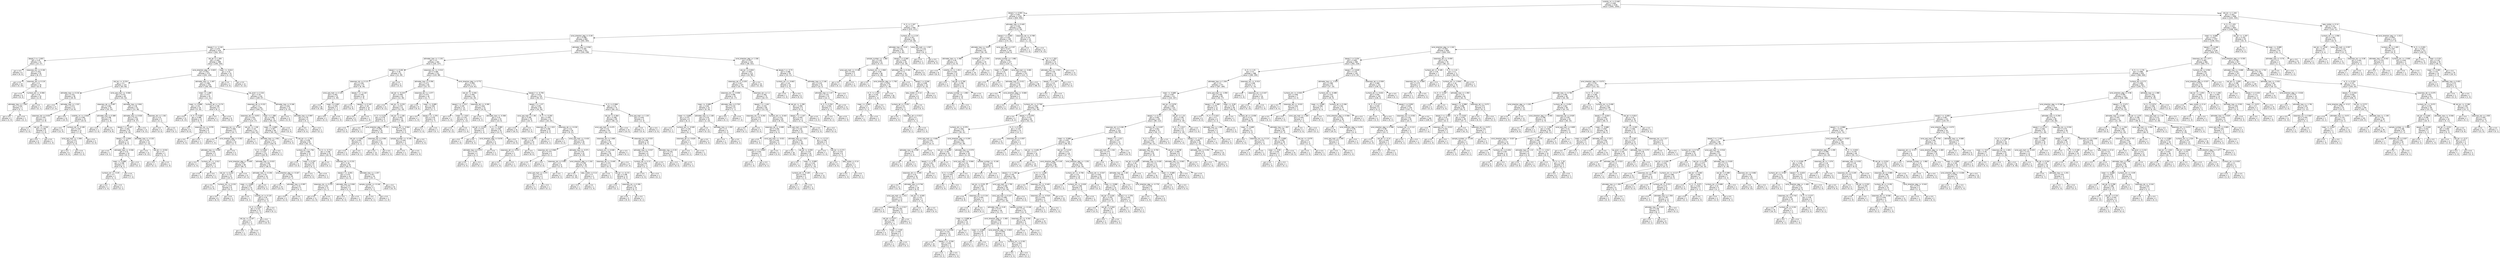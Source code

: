 digraph Tree {
node [shape=box, fontname="helvetica"] ;
edge [fontname="helvetica"] ;
0 [label="visibility_mi <= 0.448\ngini = 0.446\nsamples = 3146\nvalue = [2091, 1055]"] ;
1 [label="dewpt_f <= 0.563\ngini = 0.491\nsamples = 1150\nvalue = [650, 500]"] ;
0 -> 1 [labeldistance=2.5, labelangle=45, headlabel="True"] ;
2 [label="rh_% <= 1.347\ngini = 0.5\nsamples = 946\nvalue = [475, 471]"] ;
1 -> 2 ;
3 [label="wind_direction_deg <= 0.49\ngini = 0.498\nsamples = 860\nvalue = [455, 405]"] ;
2 -> 3 ;
4 [label="dewpt_f <= -1.118\ngini = 0.475\nsamples = 429\nvalue = [262, 167]"] ;
3 -> 4 ;
5 [label="dewpt_f <= -1.603\ngini = 0.45\nsamples = 41\nvalue = [14, 27]"] ;
4 -> 5 ;
6 [label="gini = 0.0\nsamples = 6\nvalue = [6, 0]"] ;
5 -> 6 ;
7 [label="skewness_lon <= 0.182\ngini = 0.353\nsamples = 35\nvalue = [8, 27]"] ;
5 -> 7 ;
8 [label="gini = 0.0\nsamples = 19\nvalue = [0, 19]"] ;
7 -> 8 ;
9 [label="skewness_lat <= 0.119\ngini = 0.5\nsamples = 16\nvalue = [8, 8]"] ;
7 -> 9 ;
10 [label="gini = 0.0\nsamples = 6\nvalue = [6, 0]"] ;
9 -> 10 ;
11 [label="kurtosis_lat <= -0.084\ngini = 0.32\nsamples = 10\nvalue = [2, 8]"] ;
9 -> 11 ;
12 [label="altimeter_hpa <= 1.293\ngini = 0.444\nsamples = 3\nvalue = [2, 1]"] ;
11 -> 12 ;
13 [label="gini = 0.0\nsamples = 2\nvalue = [2, 0]"] ;
12 -> 13 ;
14 [label="gini = 0.0\nsamples = 1\nvalue = [0, 1]"] ;
12 -> 14 ;
15 [label="gini = 0.0\nsamples = 7\nvalue = [0, 7]"] ;
11 -> 15 ;
16 [label="std_lat <= 1.393\ngini = 0.461\nsamples = 388\nvalue = [248, 140]"] ;
4 -> 16 ;
17 [label="wind_direction_deg <= -0.825\ngini = 0.451\nsamples = 373\nvalue = [245, 128]"] ;
16 -> 17 ;
18 [label="std_lon <= -0.224\ngini = 0.5\nsamples = 123\nvalue = [63, 60]"] ;
17 -> 18 ;
19 [label="altimeter_hpa <= 0.216\ngini = 0.332\nsamples = 38\nvalue = [30, 8]"] ;
18 -> 19 ;
20 [label="gini = 0.0\nsamples = 17\nvalue = [17, 0]"] ;
19 -> 20 ;
21 [label="altimeter_hpa <= 1.315\ngini = 0.472\nsamples = 21\nvalue = [13, 8]"] ;
19 -> 21 ;
22 [label="skewness_lat <= 0.033\ngini = 0.397\nsamples = 11\nvalue = [3, 8]"] ;
21 -> 22 ;
23 [label="gini = 0.0\nsamples = 2\nvalue = [2, 0]"] ;
22 -> 23 ;
24 [label="std_lon <= -0.335\ngini = 0.198\nsamples = 9\nvalue = [1, 8]"] ;
22 -> 24 ;
25 [label="gini = 0.0\nsamples = 8\nvalue = [0, 8]"] ;
24 -> 25 ;
26 [label="gini = 0.0\nsamples = 1\nvalue = [1, 0]"] ;
24 -> 26 ;
27 [label="gini = 0.0\nsamples = 10\nvalue = [10, 0]"] ;
21 -> 27 ;
28 [label="wind_spd_mph <= -0.846\ngini = 0.475\nsamples = 85\nvalue = [33, 52]"] ;
18 -> 28 ;
29 [label="skewness_lat <= 0.497\ngini = 0.484\nsamples = 34\nvalue = [20, 14]"] ;
28 -> 29 ;
30 [label="visibility_mi <= -0.843\ngini = 0.365\nsamples = 25\nvalue = [19, 6]"] ;
29 -> 30 ;
31 [label="gini = 0.0\nsamples = 12\nvalue = [12, 0]"] ;
30 -> 31 ;
32 [label="kurtosis_lat <= -0.185\ngini = 0.497\nsamples = 13\nvalue = [7, 6]"] ;
30 -> 32 ;
33 [label="wind_spd_mph <= -1.094\ngini = 0.375\nsamples = 8\nvalue = [2, 6]"] ;
32 -> 33 ;
34 [label="gini = 0.0\nsamples = 6\nvalue = [0, 6]"] ;
33 -> 34 ;
35 [label="gini = 0.0\nsamples = 2\nvalue = [2, 0]"] ;
33 -> 35 ;
36 [label="gini = 0.0\nsamples = 5\nvalue = [5, 0]"] ;
32 -> 36 ;
37 [label="altimeter_hpa <= 0.389\ngini = 0.198\nsamples = 9\nvalue = [1, 8]"] ;
29 -> 37 ;
38 [label="gini = 0.0\nsamples = 1\nvalue = [1, 0]"] ;
37 -> 38 ;
39 [label="gini = 0.0\nsamples = 8\nvalue = [0, 8]"] ;
37 -> 39 ;
40 [label="altimeter_hpa <= 0.841\ngini = 0.38\nsamples = 51\nvalue = [13, 38]"] ;
28 -> 40 ;
41 [label="altimeter_hpa <= 0.026\ngini = 0.315\nsamples = 46\nvalue = [9, 37]"] ;
40 -> 41 ;
42 [label="dewpt_f <= -0.407\ngini = 0.461\nsamples = 25\nvalue = [9, 16]"] ;
41 -> 42 ;
43 [label="dewpt_f <= -0.956\ngini = 0.397\nsamples = 11\nvalue = [8, 3]"] ;
42 -> 43 ;
44 [label="gini = 0.0\nsamples = 1\nvalue = [0, 1]"] ;
43 -> 44 ;
45 [label="altimeter_hpa <= -0.046\ngini = 0.32\nsamples = 10\nvalue = [8, 2]"] ;
43 -> 45 ;
46 [label="mean <= -0.688\ngini = 0.198\nsamples = 9\nvalue = [8, 1]"] ;
45 -> 46 ;
47 [label="kurtosis_lon <= -0.29\ngini = 0.5\nsamples = 2\nvalue = [1, 1]"] ;
46 -> 47 ;
48 [label="gini = 0.0\nsamples = 1\nvalue = [1, 0]"] ;
47 -> 48 ;
49 [label="gini = 0.0\nsamples = 1\nvalue = [0, 1]"] ;
47 -> 49 ;
50 [label="gini = 0.0\nsamples = 7\nvalue = [7, 0]"] ;
46 -> 50 ;
51 [label="gini = 0.0\nsamples = 1\nvalue = [0, 1]"] ;
45 -> 51 ;
52 [label="altimeter_hpa <= -0.102\ngini = 0.133\nsamples = 14\nvalue = [1, 13]"] ;
42 -> 52 ;
53 [label="gini = 0.0\nsamples = 12\nvalue = [0, 12]"] ;
52 -> 53 ;
54 [label="std_lat <= -0.034\ngini = 0.5\nsamples = 2\nvalue = [1, 1]"] ;
52 -> 54 ;
55 [label="gini = 0.0\nsamples = 1\nvalue = [0, 1]"] ;
54 -> 55 ;
56 [label="gini = 0.0\nsamples = 1\nvalue = [1, 0]"] ;
54 -> 56 ;
57 [label="gini = 0.0\nsamples = 21\nvalue = [0, 21]"] ;
41 -> 57 ;
58 [label="skewness_lat <= 1.192\ngini = 0.32\nsamples = 5\nvalue = [4, 1]"] ;
40 -> 58 ;
59 [label="gini = 0.0\nsamples = 4\nvalue = [4, 0]"] ;
58 -> 59 ;
60 [label="gini = 0.0\nsamples = 1\nvalue = [0, 1]"] ;
58 -> 60 ;
61 [label="altimeter_hpa <= -1.497\ngini = 0.396\nsamples = 250\nvalue = [182, 68]"] ;
17 -> 61 ;
62 [label="mean <= 1.289\ngini = 0.472\nsamples = 34\nvalue = [13, 21]"] ;
61 -> 62 ;
63 [label="mean <= -0.688\ngini = 0.32\nsamples = 25\nvalue = [5, 20]"] ;
62 -> 63 ;
64 [label="gini = 0.0\nsamples = 13\nvalue = [0, 13]"] ;
63 -> 64 ;
65 [label="rh_% <= 0.926\ngini = 0.486\nsamples = 12\nvalue = [5, 7]"] ;
63 -> 65 ;
66 [label="gini = 0.0\nsamples = 6\nvalue = [0, 6]"] ;
65 -> 66 ;
67 [label="skewness_lon <= 0.578\ngini = 0.278\nsamples = 6\nvalue = [5, 1]"] ;
65 -> 67 ;
68 [label="gini = 0.0\nsamples = 5\nvalue = [5, 0]"] ;
67 -> 68 ;
69 [label="gini = 0.0\nsamples = 1\nvalue = [0, 1]"] ;
67 -> 69 ;
70 [label="kurtosis_lat <= -0.174\ngini = 0.198\nsamples = 9\nvalue = [8, 1]"] ;
62 -> 70 ;
71 [label="gini = 0.0\nsamples = 1\nvalue = [0, 1]"] ;
70 -> 71 ;
72 [label="gini = 0.0\nsamples = 8\nvalue = [8, 0]"] ;
70 -> 72 ;
73 [label="les_exist <= 2.216\ngini = 0.34\nsamples = 216\nvalue = [169, 47]"] ;
61 -> 73 ;
74 [label="skewness_lat <= 0.222\ngini = 0.3\nsamples = 201\nvalue = [164, 37]"] ;
73 -> 74 ;
75 [label="skewness_lat <= -0.872\ngini = 0.226\nsamples = 131\nvalue = [114, 17]"] ;
74 -> 75 ;
76 [label="skewness_lon <= -3.144\ngini = 0.484\nsamples = 17\nvalue = [10, 7]"] ;
75 -> 76 ;
77 [label="gini = 0.0\nsamples = 7\nvalue = [7, 0]"] ;
76 -> 77 ;
78 [label="wind_direction_deg <= 0.302\ngini = 0.42\nsamples = 10\nvalue = [3, 7]"] ;
76 -> 78 ;
79 [label="altimeter_hpa <= -0.459\ngini = 0.48\nsamples = 5\nvalue = [3, 2]"] ;
78 -> 79 ;
80 [label="gini = 0.0\nsamples = 2\nvalue = [2, 0]"] ;
79 -> 80 ;
81 [label="kurtosis_lon <= -2.012\ngini = 0.444\nsamples = 3\nvalue = [1, 2]"] ;
79 -> 81 ;
82 [label="gini = 0.0\nsamples = 1\nvalue = [1, 0]"] ;
81 -> 82 ;
83 [label="gini = 0.0\nsamples = 2\nvalue = [0, 2]"] ;
81 -> 83 ;
84 [label="gini = 0.0\nsamples = 5\nvalue = [0, 5]"] ;
78 -> 84 ;
85 [label="std_lon <= -1.08\ngini = 0.16\nsamples = 114\nvalue = [104, 10]"] ;
75 -> 85 ;
86 [label="gini = 0.0\nsamples = 1\nvalue = [0, 1]"] ;
85 -> 86 ;
87 [label="altimeter_hpa <= 1.901\ngini = 0.147\nsamples = 113\nvalue = [104, 9]"] ;
85 -> 87 ;
88 [label="rh_% <= 0.842\ngini = 0.133\nsamples = 112\nvalue = [104, 8]"] ;
87 -> 88 ;
89 [label="wind_direction_deg <= -0.449\ngini = 0.057\nsamples = 68\nvalue = [66, 2]"] ;
88 -> 89 ;
90 [label="std_lon <= 0.252\ngini = 0.172\nsamples = 21\nvalue = [19, 2]"] ;
89 -> 90 ;
91 [label="gini = 0.0\nsamples = 13\nvalue = [13, 0]"] ;
90 -> 91 ;
92 [label="kurtosis_lon <= -0.252\ngini = 0.375\nsamples = 8\nvalue = [6, 2]"] ;
90 -> 92 ;
93 [label="gini = 0.0\nsamples = 6\nvalue = [6, 0]"] ;
92 -> 93 ;
94 [label="gini = 0.0\nsamples = 2\nvalue = [0, 2]"] ;
92 -> 94 ;
95 [label="gini = 0.0\nsamples = 47\nvalue = [47, 0]"] ;
89 -> 95 ;
96 [label="altimeter_hpa <= 0.015\ngini = 0.236\nsamples = 44\nvalue = [38, 6]"] ;
88 -> 96 ;
97 [label="altimeter_hpa <= -0.236\ngini = 0.43\nsamples = 16\nvalue = [11, 5]"] ;
96 -> 97 ;
98 [label="mean <= -0.689\ngini = 0.337\nsamples = 14\nvalue = [11, 3]"] ;
97 -> 98 ;
99 [label="gini = 0.0\nsamples = 1\nvalue = [0, 1]"] ;
98 -> 99 ;
100 [label="visibility_mi <= 0.125\ngini = 0.26\nsamples = 13\nvalue = [11, 2]"] ;
98 -> 100 ;
101 [label="rh_% <= 0.926\ngini = 0.153\nsamples = 12\nvalue = [11, 1]"] ;
100 -> 101 ;
102 [label="std_lon <= -0.167\ngini = 0.5\nsamples = 2\nvalue = [1, 1]"] ;
101 -> 102 ;
103 [label="gini = 0.0\nsamples = 1\nvalue = [1, 0]"] ;
102 -> 103 ;
104 [label="gini = 0.0\nsamples = 1\nvalue = [0, 1]"] ;
102 -> 104 ;
105 [label="gini = 0.0\nsamples = 10\nvalue = [10, 0]"] ;
101 -> 105 ;
106 [label="gini = 0.0\nsamples = 1\nvalue = [0, 1]"] ;
100 -> 106 ;
107 [label="gini = 0.0\nsamples = 2\nvalue = [0, 2]"] ;
97 -> 107 ;
108 [label="wind_direction_deg <= -0.167\ngini = 0.069\nsamples = 28\nvalue = [27, 1]"] ;
96 -> 108 ;
109 [label="gini = 0.0\nsamples = 23\nvalue = [23, 0]"] ;
108 -> 109 ;
110 [label="altimeter_hpa <= 0.997\ngini = 0.32\nsamples = 5\nvalue = [4, 1]"] ;
108 -> 110 ;
111 [label="gini = 0.0\nsamples = 4\nvalue = [4, 0]"] ;
110 -> 111 ;
112 [label="gini = 0.0\nsamples = 1\nvalue = [0, 1]"] ;
110 -> 112 ;
113 [label="gini = 0.0\nsamples = 1\nvalue = [0, 1]"] ;
87 -> 113 ;
114 [label="mean <= 1.389\ngini = 0.408\nsamples = 70\nvalue = [50, 20]"] ;
74 -> 114 ;
115 [label="mean <= -0.689\ngini = 0.367\nsamples = 66\nvalue = [50, 16]"] ;
114 -> 115 ;
116 [label="gini = 0.0\nsamples = 3\nvalue = [0, 3]"] ;
115 -> 116 ;
117 [label="std_lon <= -1.782\ngini = 0.328\nsamples = 63\nvalue = [50, 13]"] ;
115 -> 117 ;
118 [label="kurtosis_lon <= 1.794\ngini = 0.486\nsamples = 12\nvalue = [5, 7]"] ;
117 -> 118 ;
119 [label="gini = 0.0\nsamples = 6\nvalue = [0, 6]"] ;
118 -> 119 ;
120 [label="mean <= 0.297\ngini = 0.278\nsamples = 6\nvalue = [5, 1]"] ;
118 -> 120 ;
121 [label="gini = 0.0\nsamples = 5\nvalue = [5, 0]"] ;
120 -> 121 ;
122 [label="gini = 0.0\nsamples = 1\nvalue = [0, 1]"] ;
120 -> 122 ;
123 [label="rh_% <= -0.713\ngini = 0.208\nsamples = 51\nvalue = [45, 6]"] ;
117 -> 123 ;
124 [label="gini = 0.0\nsamples = 1\nvalue = [0, 1]"] ;
123 -> 124 ;
125 [label="skewness_lon <= 0.231\ngini = 0.18\nsamples = 50\nvalue = [45, 5]"] ;
123 -> 125 ;
126 [label="dewpt_f <= -0.051\ngini = 0.375\nsamples = 16\nvalue = [12, 4]"] ;
125 -> 126 ;
127 [label="skewness_lon <= 0.215\ngini = 0.153\nsamples = 12\nvalue = [11, 1]"] ;
126 -> 127 ;
128 [label="gini = 0.0\nsamples = 11\nvalue = [11, 0]"] ;
127 -> 128 ;
129 [label="gini = 0.0\nsamples = 1\nvalue = [0, 1]"] ;
127 -> 129 ;
130 [label="altimeter_hpa <= 0.065\ngini = 0.375\nsamples = 4\nvalue = [1, 3]"] ;
126 -> 130 ;
131 [label="gini = 0.0\nsamples = 3\nvalue = [0, 3]"] ;
130 -> 131 ;
132 [label="gini = 0.0\nsamples = 1\nvalue = [1, 0]"] ;
130 -> 132 ;
133 [label="altimeter_hpa <= -1.257\ngini = 0.057\nsamples = 34\nvalue = [33, 1]"] ;
125 -> 133 ;
134 [label="sample_number <= -0.146\ngini = 0.5\nsamples = 2\nvalue = [1, 1]"] ;
133 -> 134 ;
135 [label="gini = 0.0\nsamples = 1\nvalue = [0, 1]"] ;
134 -> 135 ;
136 [label="gini = 0.0\nsamples = 1\nvalue = [1, 0]"] ;
134 -> 136 ;
137 [label="gini = 0.0\nsamples = 32\nvalue = [32, 0]"] ;
133 -> 137 ;
138 [label="gini = 0.0\nsamples = 4\nvalue = [0, 4]"] ;
114 -> 138 ;
139 [label="altimeter_hpa <= 0.166\ngini = 0.444\nsamples = 15\nvalue = [5, 10]"] ;
73 -> 139 ;
140 [label="gini = 0.0\nsamples = 9\nvalue = [0, 9]"] ;
139 -> 140 ;
141 [label="altimeter_hpa <= 0.997\ngini = 0.278\nsamples = 6\nvalue = [5, 1]"] ;
139 -> 141 ;
142 [label="gini = 0.0\nsamples = 5\nvalue = [5, 0]"] ;
141 -> 142 ;
143 [label="gini = 0.0\nsamples = 1\nvalue = [0, 1]"] ;
141 -> 143 ;
144 [label="mean <= -0.614\ngini = 0.32\nsamples = 15\nvalue = [3, 12]"] ;
16 -> 144 ;
145 [label="gini = 0.0\nsamples = 3\nvalue = [3, 0]"] ;
144 -> 145 ;
146 [label="gini = 0.0\nsamples = 12\nvalue = [0, 12]"] ;
144 -> 146 ;
147 [label="altimeter_hpa <= 0.562\ngini = 0.495\nsamples = 431\nvalue = [193, 238]"] ;
3 -> 147 ;
148 [label="altimeter_hpa <= -1.101\ngini = 0.5\nsamples = 282\nvalue = [145, 137]"] ;
147 -> 148 ;
149 [label="dewpt_f <= 0.402\ngini = 0.36\nsamples = 51\nvalue = [12, 39]"] ;
148 -> 149 ;
150 [label="skewness_lat <= 0.113\ngini = 0.282\nsamples = 47\nvalue = [8, 39]"] ;
149 -> 150 ;
151 [label="wind_spd_mph <= 2.125\ngini = 0.062\nsamples = 31\nvalue = [1, 30]"] ;
150 -> 151 ;
152 [label="gini = 0.0\nsamples = 28\nvalue = [0, 28]"] ;
151 -> 152 ;
153 [label="mean <= 0.465\ngini = 0.444\nsamples = 3\nvalue = [1, 2]"] ;
151 -> 153 ;
154 [label="gini = 0.0\nsamples = 2\nvalue = [0, 2]"] ;
153 -> 154 ;
155 [label="gini = 0.0\nsamples = 1\nvalue = [1, 0]"] ;
153 -> 155 ;
156 [label="dewpt_f <= -1.118\ngini = 0.492\nsamples = 16\nvalue = [7, 9]"] ;
150 -> 156 ;
157 [label="gini = 0.0\nsamples = 6\nvalue = [6, 0]"] ;
156 -> 157 ;
158 [label="dewpt_f <= 0.143\ngini = 0.18\nsamples = 10\nvalue = [1, 9]"] ;
156 -> 158 ;
159 [label="gini = 0.0\nsamples = 9\nvalue = [0, 9]"] ;
158 -> 159 ;
160 [label="gini = 0.0\nsamples = 1\nvalue = [1, 0]"] ;
158 -> 160 ;
161 [label="gini = 0.0\nsamples = 4\nvalue = [4, 0]"] ;
149 -> 161 ;
162 [label="skewness_lon <= -0.313\ngini = 0.489\nsamples = 231\nvalue = [133, 98]"] ;
148 -> 162 ;
163 [label="altimeter_hpa <= 0.356\ngini = 0.473\nsamples = 60\nvalue = [23, 37]"] ;
162 -> 163 ;
164 [label="std_lat <= -0.219\ngini = 0.408\nsamples = 42\nvalue = [12, 30]"] ;
163 -> 164 ;
165 [label="gini = 0.0\nsamples = 11\nvalue = [0, 11]"] ;
164 -> 165 ;
166 [label="std_lon <= -0.252\ngini = 0.475\nsamples = 31\nvalue = [12, 19]"] ;
164 -> 166 ;
167 [label="rh_% <= 0.254\ngini = 0.278\nsamples = 6\nvalue = [5, 1]"] ;
166 -> 167 ;
168 [label="gini = 0.0\nsamples = 5\nvalue = [5, 0]"] ;
167 -> 168 ;
169 [label="gini = 0.0\nsamples = 1\nvalue = [0, 1]"] ;
167 -> 169 ;
170 [label="std_lon <= 1.158\ngini = 0.403\nsamples = 25\nvalue = [7, 18]"] ;
166 -> 170 ;
171 [label="wind_direction_deg <= 0.772\ngini = 0.266\nsamples = 19\nvalue = [3, 16]"] ;
170 -> 171 ;
172 [label="std_lat <= 0.665\ngini = 0.444\nsamples = 3\nvalue = [2, 1]"] ;
171 -> 172 ;
173 [label="gini = 0.0\nsamples = 2\nvalue = [2, 0]"] ;
172 -> 173 ;
174 [label="gini = 0.0\nsamples = 1\nvalue = [0, 1]"] ;
172 -> 174 ;
175 [label="skewness_lat <= 0.066\ngini = 0.117\nsamples = 16\nvalue = [1, 15]"] ;
171 -> 175 ;
176 [label="gini = 0.0\nsamples = 15\nvalue = [0, 15]"] ;
175 -> 176 ;
177 [label="gini = 0.0\nsamples = 1\nvalue = [1, 0]"] ;
175 -> 177 ;
178 [label="kurtosis_lat <= -0.944\ngini = 0.444\nsamples = 6\nvalue = [4, 2]"] ;
170 -> 178 ;
179 [label="sample_number <= -0.146\ngini = 0.444\nsamples = 3\nvalue = [1, 2]"] ;
178 -> 179 ;
180 [label="gini = 0.0\nsamples = 2\nvalue = [0, 2]"] ;
179 -> 180 ;
181 [label="gini = 0.0\nsamples = 1\nvalue = [1, 0]"] ;
179 -> 181 ;
182 [label="gini = 0.0\nsamples = 3\nvalue = [3, 0]"] ;
178 -> 182 ;
183 [label="skewness_lat <= -1.077\ngini = 0.475\nsamples = 18\nvalue = [11, 7]"] ;
163 -> 183 ;
184 [label="gini = 0.0\nsamples = 9\nvalue = [9, 0]"] ;
183 -> 184 ;
185 [label="mean <= -0.689\ngini = 0.346\nsamples = 9\nvalue = [2, 7]"] ;
183 -> 185 ;
186 [label="gini = 0.0\nsamples = 1\nvalue = [1, 0]"] ;
185 -> 186 ;
187 [label="dewpt_f <= -1.376\ngini = 0.219\nsamples = 8\nvalue = [1, 7]"] ;
185 -> 187 ;
188 [label="gini = 0.0\nsamples = 1\nvalue = [1, 0]"] ;
187 -> 188 ;
189 [label="gini = 0.0\nsamples = 7\nvalue = [0, 7]"] ;
187 -> 189 ;
190 [label="wind_direction_deg <= 0.772\ngini = 0.459\nsamples = 171\nvalue = [110, 61]"] ;
162 -> 190 ;
191 [label="std_lon <= -0.361\ngini = 0.494\nsamples = 36\nvalue = [16, 20]"] ;
190 -> 191 ;
192 [label="dewpt_f <= -1.312\ngini = 0.245\nsamples = 14\nvalue = [2, 12]"] ;
191 -> 192 ;
193 [label="gini = 0.0\nsamples = 1\nvalue = [1, 0]"] ;
192 -> 193 ;
194 [label="mean <= 1.815\ngini = 0.142\nsamples = 13\nvalue = [1, 12]"] ;
192 -> 194 ;
195 [label="gini = 0.0\nsamples = 12\nvalue = [0, 12]"] ;
194 -> 195 ;
196 [label="gini = 0.0\nsamples = 1\nvalue = [1, 0]"] ;
194 -> 196 ;
197 [label="skewness_lat <= -0.395\ngini = 0.463\nsamples = 22\nvalue = [14, 8]"] ;
191 -> 197 ;
198 [label="gini = 0.0\nsamples = 2\nvalue = [0, 2]"] ;
197 -> 198 ;
199 [label="altimeter_hpa <= -0.308\ngini = 0.42\nsamples = 20\nvalue = [14, 6]"] ;
197 -> 199 ;
200 [label="std_lat <= -0.343\ngini = 0.375\nsamples = 4\nvalue = [1, 3]"] ;
199 -> 200 ;
201 [label="gini = 0.0\nsamples = 1\nvalue = [1, 0]"] ;
200 -> 201 ;
202 [label="gini = 0.0\nsamples = 3\nvalue = [0, 3]"] ;
200 -> 202 ;
203 [label="rh_% <= -0.083\ngini = 0.305\nsamples = 16\nvalue = [13, 3]"] ;
199 -> 203 ;
204 [label="wind_direction_deg <= 0.678\ngini = 0.5\nsamples = 6\nvalue = [3, 3]"] ;
203 -> 204 ;
205 [label="altimeter_hpa <= 0.372\ngini = 0.375\nsamples = 4\nvalue = [3, 1]"] ;
204 -> 205 ;
206 [label="gini = 0.0\nsamples = 3\nvalue = [3, 0]"] ;
205 -> 206 ;
207 [label="gini = 0.0\nsamples = 1\nvalue = [0, 1]"] ;
205 -> 207 ;
208 [label="gini = 0.0\nsamples = 2\nvalue = [0, 2]"] ;
204 -> 208 ;
209 [label="gini = 0.0\nsamples = 10\nvalue = [10, 0]"] ;
203 -> 209 ;
210 [label="dewpt_f <= -0.794\ngini = 0.423\nsamples = 135\nvalue = [94, 41]"] ;
190 -> 210 ;
211 [label="dewpt_f <= -1.57\ngini = 0.491\nsamples = 60\nvalue = [34, 26]"] ;
210 -> 211 ;
212 [label="wind_spd_mph <= 1.96\ngini = 0.266\nsamples = 19\nvalue = [16, 3]"] ;
211 -> 212 ;
213 [label="gini = 0.0\nsamples = 16\nvalue = [16, 0]"] ;
212 -> 213 ;
214 [label="gini = 0.0\nsamples = 3\nvalue = [0, 3]"] ;
212 -> 214 ;
215 [label="rh_% <= -0.293\ngini = 0.493\nsamples = 41\nvalue = [18, 23]"] ;
211 -> 215 ;
216 [label="skewness_lon <= 1.523\ngini = 0.298\nsamples = 11\nvalue = [9, 2]"] ;
215 -> 216 ;
217 [label="dewpt_f <= -1.376\ngini = 0.18\nsamples = 10\nvalue = [9, 1]"] ;
216 -> 217 ;
218 [label="skewness_lat <= -0.011\ngini = 0.5\nsamples = 2\nvalue = [1, 1]"] ;
217 -> 218 ;
219 [label="gini = 0.0\nsamples = 1\nvalue = [1, 0]"] ;
218 -> 219 ;
220 [label="gini = 0.0\nsamples = 1\nvalue = [0, 1]"] ;
218 -> 220 ;
221 [label="gini = 0.0\nsamples = 8\nvalue = [8, 0]"] ;
217 -> 221 ;
222 [label="gini = 0.0\nsamples = 1\nvalue = [0, 1]"] ;
216 -> 222 ;
223 [label="skewness_lat <= -0.218\ngini = 0.42\nsamples = 30\nvalue = [9, 21]"] ;
215 -> 223 ;
224 [label="gini = 0.0\nsamples = 2\nvalue = [2, 0]"] ;
223 -> 224 ;
225 [label="wind_spd_mph <= -0.433\ngini = 0.375\nsamples = 28\nvalue = [7, 21]"] ;
223 -> 225 ;
226 [label="skewness_lat <= 0.068\ngini = 0.375\nsamples = 4\nvalue = [3, 1]"] ;
225 -> 226 ;
227 [label="gini = 0.0\nsamples = 1\nvalue = [0, 1]"] ;
226 -> 227 ;
228 [label="gini = 0.0\nsamples = 3\nvalue = [3, 0]"] ;
226 -> 228 ;
229 [label="altimeter_hpa <= -0.571\ngini = 0.278\nsamples = 24\nvalue = [4, 20]"] ;
225 -> 229 ;
230 [label="skewness_lat <= 0.581\ngini = 0.5\nsamples = 6\nvalue = [3, 3]"] ;
229 -> 230 ;
231 [label="wind_spd_mph <= 2.373\ngini = 0.375\nsamples = 4\nvalue = [3, 1]"] ;
230 -> 231 ;
232 [label="gini = 0.0\nsamples = 3\nvalue = [3, 0]"] ;
231 -> 232 ;
233 [label="gini = 0.0\nsamples = 1\nvalue = [0, 1]"] ;
231 -> 233 ;
234 [label="gini = 0.0\nsamples = 2\nvalue = [0, 2]"] ;
230 -> 234 ;
235 [label="wind_direction_deg <= 1.242\ngini = 0.105\nsamples = 18\nvalue = [1, 17]"] ;
229 -> 235 ;
236 [label="gini = 0.0\nsamples = 16\nvalue = [0, 16]"] ;
235 -> 236 ;
237 [label="lake_visible <= 0.14\ngini = 0.5\nsamples = 2\nvalue = [1, 1]"] ;
235 -> 237 ;
238 [label="gini = 0.0\nsamples = 1\nvalue = [0, 1]"] ;
237 -> 238 ;
239 [label="gini = 0.0\nsamples = 1\nvalue = [1, 0]"] ;
237 -> 239 ;
240 [label="rh_% <= 0.968\ngini = 0.32\nsamples = 75\nvalue = [60, 15]"] ;
210 -> 240 ;
241 [label="std_lon <= 0.364\ngini = 0.268\nsamples = 69\nvalue = [58, 11]"] ;
240 -> 241 ;
242 [label="wind_spd_mph <= 0.475\ngini = 0.32\nsamples = 55\nvalue = [44, 11]"] ;
241 -> 242 ;
243 [label="skewness_lat <= 1.698\ngini = 0.18\nsamples = 40\nvalue = [36, 4]"] ;
242 -> 243 ;
244 [label="kurtosis_lon <= 0.048\ngini = 0.142\nsamples = 39\nvalue = [36, 3]"] ;
243 -> 244 ;
245 [label="skewness_lat <= -0.449\ngini = 0.375\nsamples = 12\nvalue = [9, 3]"] ;
244 -> 245 ;
246 [label="gini = 0.0\nsamples = 1\nvalue = [0, 1]"] ;
245 -> 246 ;
247 [label="std_lon <= -0.172\ngini = 0.298\nsamples = 11\nvalue = [9, 2]"] ;
245 -> 247 ;
248 [label="gini = 0.0\nsamples = 1\nvalue = [0, 1]"] ;
247 -> 248 ;
249 [label="skewness_lon <= 0.381\ngini = 0.18\nsamples = 10\nvalue = [9, 1]"] ;
247 -> 249 ;
250 [label="gini = 0.0\nsamples = 9\nvalue = [9, 0]"] ;
249 -> 250 ;
251 [label="gini = 0.0\nsamples = 1\nvalue = [0, 1]"] ;
249 -> 251 ;
252 [label="gini = 0.0\nsamples = 27\nvalue = [27, 0]"] ;
244 -> 252 ;
253 [label="gini = 0.0\nsamples = 1\nvalue = [0, 1]"] ;
243 -> 253 ;
254 [label="skewness_lon <= 0.533\ngini = 0.498\nsamples = 15\nvalue = [8, 7]"] ;
242 -> 254 ;
255 [label="altimeter_hpa <= -0.537\ngini = 0.375\nsamples = 8\nvalue = [2, 6]"] ;
254 -> 255 ;
256 [label="kurtosis_lat <= 0.13\ngini = 0.444\nsamples = 3\nvalue = [2, 1]"] ;
255 -> 256 ;
257 [label="gini = 0.0\nsamples = 2\nvalue = [2, 0]"] ;
256 -> 257 ;
258 [label="gini = 0.0\nsamples = 1\nvalue = [0, 1]"] ;
256 -> 258 ;
259 [label="gini = 0.0\nsamples = 5\nvalue = [0, 5]"] ;
255 -> 259 ;
260 [label="altimeter_hpa <= 0.35\ngini = 0.245\nsamples = 7\nvalue = [6, 1]"] ;
254 -> 260 ;
261 [label="gini = 0.0\nsamples = 6\nvalue = [6, 0]"] ;
260 -> 261 ;
262 [label="gini = 0.0\nsamples = 1\nvalue = [0, 1]"] ;
260 -> 262 ;
263 [label="gini = 0.0\nsamples = 14\nvalue = [14, 0]"] ;
241 -> 263 ;
264 [label="wind_spd_mph <= 1.135\ngini = 0.444\nsamples = 6\nvalue = [2, 4]"] ;
240 -> 264 ;
265 [label="gini = 0.0\nsamples = 4\nvalue = [0, 4]"] ;
264 -> 265 ;
266 [label="gini = 0.0\nsamples = 2\nvalue = [2, 0]"] ;
264 -> 266 ;
267 [label="wind_direction_deg <= 1.336\ngini = 0.437\nsamples = 149\nvalue = [48, 101]"] ;
147 -> 267 ;
268 [label="std_lon <= 0.654\ngini = 0.393\nsamples = 123\nvalue = [33, 90]"] ;
267 -> 268 ;
269 [label="skewness_lat <= -0.203\ngini = 0.427\nsamples = 107\nvalue = [33, 74]"] ;
268 -> 269 ;
270 [label="skewness_lon <= -0.058\ngini = 0.498\nsamples = 32\nvalue = [15, 17]"] ;
269 -> 270 ;
271 [label="mean <= -0.689\ngini = 0.444\nsamples = 24\nvalue = [8, 16]"] ;
270 -> 271 ;
272 [label="mean <= -0.689\ngini = 0.375\nsamples = 8\nvalue = [6, 2]"] ;
271 -> 272 ;
273 [label="gini = 0.0\nsamples = 1\nvalue = [0, 1]"] ;
272 -> 273 ;
274 [label="kurtosis_lat <= -0.549\ngini = 0.245\nsamples = 7\nvalue = [6, 1]"] ;
272 -> 274 ;
275 [label="skewness_lat <= -0.629\ngini = 0.5\nsamples = 2\nvalue = [1, 1]"] ;
274 -> 275 ;
276 [label="gini = 0.0\nsamples = 1\nvalue = [0, 1]"] ;
275 -> 276 ;
277 [label="gini = 0.0\nsamples = 1\nvalue = [1, 0]"] ;
275 -> 277 ;
278 [label="gini = 0.0\nsamples = 5\nvalue = [5, 0]"] ;
274 -> 278 ;
279 [label="altimeter_hpa <= 1.148\ngini = 0.219\nsamples = 16\nvalue = [2, 14]"] ;
271 -> 279 ;
280 [label="gini = 0.0\nsamples = 12\nvalue = [0, 12]"] ;
279 -> 280 ;
281 [label="altimeter_hpa <= 1.293\ngini = 0.5\nsamples = 4\nvalue = [2, 2]"] ;
279 -> 281 ;
282 [label="gini = 0.0\nsamples = 2\nvalue = [2, 0]"] ;
281 -> 282 ;
283 [label="gini = 0.0\nsamples = 2\nvalue = [0, 2]"] ;
281 -> 283 ;
284 [label="altimeter_hpa <= 0.729\ngini = 0.219\nsamples = 8\nvalue = [7, 1]"] ;
270 -> 284 ;
285 [label="gini = 0.0\nsamples = 1\nvalue = [0, 1]"] ;
284 -> 285 ;
286 [label="gini = 0.0\nsamples = 7\nvalue = [7, 0]"] ;
284 -> 286 ;
287 [label="skewness_lon <= 1.1\ngini = 0.365\nsamples = 75\nvalue = [18, 57]"] ;
269 -> 287 ;
288 [label="dewpt_f <= -1.441\ngini = 0.316\nsamples = 66\nvalue = [13, 53]"] ;
287 -> 288 ;
289 [label="skewness_lon <= -0.292\ngini = 0.278\nsamples = 6\nvalue = [5, 1]"] ;
288 -> 289 ;
290 [label="gini = 0.0\nsamples = 1\nvalue = [0, 1]"] ;
289 -> 290 ;
291 [label="gini = 0.0\nsamples = 5\nvalue = [5, 0]"] ;
289 -> 291 ;
292 [label="kurtosis_lat <= -0.443\ngini = 0.231\nsamples = 60\nvalue = [8, 52]"] ;
288 -> 292 ;
293 [label="skewness_lat <= -0.089\ngini = 0.494\nsamples = 9\nvalue = [4, 5]"] ;
292 -> 293 ;
294 [label="gini = 0.0\nsamples = 3\nvalue = [0, 3]"] ;
293 -> 294 ;
295 [label="wind_spd_mph <= -0.021\ngini = 0.444\nsamples = 6\nvalue = [4, 2]"] ;
293 -> 295 ;
296 [label="visibility_mi <= -0.843\ngini = 0.444\nsamples = 3\nvalue = [1, 2]"] ;
295 -> 296 ;
297 [label="gini = 0.0\nsamples = 1\nvalue = [1, 0]"] ;
296 -> 297 ;
298 [label="gini = 0.0\nsamples = 2\nvalue = [0, 2]"] ;
296 -> 298 ;
299 [label="gini = 0.0\nsamples = 3\nvalue = [3, 0]"] ;
295 -> 299 ;
300 [label="wind_spd_mph <= 0.475\ngini = 0.145\nsamples = 51\nvalue = [4, 47]"] ;
292 -> 300 ;
301 [label="altimeter_hpa <= 1.315\ngini = 0.091\nsamples = 42\nvalue = [2, 40]"] ;
300 -> 301 ;
302 [label="gini = 0.0\nsamples = 26\nvalue = [0, 26]"] ;
301 -> 302 ;
303 [label="std_lat <= -0.593\ngini = 0.219\nsamples = 16\nvalue = [2, 14]"] ;
301 -> 303 ;
304 [label="gini = 0.0\nsamples = 1\nvalue = [1, 0]"] ;
303 -> 304 ;
305 [label="mean <= -0.689\ngini = 0.124\nsamples = 15\nvalue = [1, 14]"] ;
303 -> 305 ;
306 [label="kurtosis_lat <= -0.149\ngini = 0.444\nsamples = 3\nvalue = [1, 2]"] ;
305 -> 306 ;
307 [label="gini = 0.0\nsamples = 2\nvalue = [0, 2]"] ;
306 -> 307 ;
308 [label="gini = 0.0\nsamples = 1\nvalue = [1, 0]"] ;
306 -> 308 ;
309 [label="gini = 0.0\nsamples = 12\nvalue = [0, 12]"] ;
305 -> 309 ;
310 [label="rh_% <= -0.713\ngini = 0.346\nsamples = 9\nvalue = [2, 7]"] ;
300 -> 310 ;
311 [label="gini = 0.0\nsamples = 1\nvalue = [1, 0]"] ;
310 -> 311 ;
312 [label="std_lon <= 0.272\ngini = 0.219\nsamples = 8\nvalue = [1, 7]"] ;
310 -> 312 ;
313 [label="gini = 0.0\nsamples = 6\nvalue = [0, 6]"] ;
312 -> 313 ;
314 [label="lake_visible <= 0.14\ngini = 0.5\nsamples = 2\nvalue = [1, 1]"] ;
312 -> 314 ;
315 [label="gini = 0.0\nsamples = 1\nvalue = [1, 0]"] ;
314 -> 315 ;
316 [label="gini = 0.0\nsamples = 1\nvalue = [0, 1]"] ;
314 -> 316 ;
317 [label="std_lat <= -1.299\ngini = 0.494\nsamples = 9\nvalue = [5, 4]"] ;
287 -> 317 ;
318 [label="dewpt_f <= -1.247\ngini = 0.444\nsamples = 6\nvalue = [2, 4]"] ;
317 -> 318 ;
319 [label="gini = 0.0\nsamples = 2\nvalue = [2, 0]"] ;
318 -> 319 ;
320 [label="gini = 0.0\nsamples = 4\nvalue = [0, 4]"] ;
318 -> 320 ;
321 [label="gini = 0.0\nsamples = 3\nvalue = [3, 0]"] ;
317 -> 321 ;
322 [label="gini = 0.0\nsamples = 16\nvalue = [0, 16]"] ;
268 -> 322 ;
323 [label="dewpt_f <= -0.73\ngini = 0.488\nsamples = 26\nvalue = [15, 11]"] ;
267 -> 323 ;
324 [label="kurtosis_lon <= -0.663\ngini = 0.18\nsamples = 10\nvalue = [1, 9]"] ;
323 -> 324 ;
325 [label="gini = 0.0\nsamples = 1\nvalue = [1, 0]"] ;
324 -> 325 ;
326 [label="gini = 0.0\nsamples = 9\nvalue = [0, 9]"] ;
324 -> 326 ;
327 [label="altimeter_hpa <= 2.146\ngini = 0.219\nsamples = 16\nvalue = [14, 2]"] ;
323 -> 327 ;
328 [label="altimeter_hpa <= 1.07\ngini = 0.124\nsamples = 15\nvalue = [14, 1]"] ;
327 -> 328 ;
329 [label="rh_% <= 0.254\ngini = 0.444\nsamples = 3\nvalue = [2, 1]"] ;
328 -> 329 ;
330 [label="gini = 0.0\nsamples = 1\nvalue = [0, 1]"] ;
329 -> 330 ;
331 [label="gini = 0.0\nsamples = 2\nvalue = [2, 0]"] ;
329 -> 331 ;
332 [label="gini = 0.0\nsamples = 12\nvalue = [12, 0]"] ;
328 -> 332 ;
333 [label="gini = 0.0\nsamples = 1\nvalue = [0, 1]"] ;
327 -> 333 ;
334 [label="kurtosis_lat <= 2.119\ngini = 0.357\nsamples = 86\nvalue = [20, 66]"] ;
2 -> 334 ;
335 [label="altimeter_hpa <= -0.42\ngini = 0.292\nsamples = 79\nvalue = [14, 65]"] ;
334 -> 335 ;
336 [label="sample_number <= -1.882\ngini = 0.145\nsamples = 51\nvalue = [4, 47]"] ;
335 -> 336 ;
337 [label="wind_spd_mph <= -0.186\ngini = 0.444\nsamples = 3\nvalue = [2, 1]"] ;
336 -> 337 ;
338 [label="gini = 0.0\nsamples = 1\nvalue = [0, 1]"] ;
337 -> 338 ;
339 [label="gini = 0.0\nsamples = 2\nvalue = [2, 0]"] ;
337 -> 339 ;
340 [label="kurtosis_lon <= -2.863\ngini = 0.08\nsamples = 48\nvalue = [2, 46]"] ;
336 -> 340 ;
341 [label="gini = 0.0\nsamples = 1\nvalue = [1, 0]"] ;
340 -> 341 ;
342 [label="wind_direction_deg <= -1.765\ngini = 0.042\nsamples = 47\nvalue = [1, 46]"] ;
340 -> 342 ;
343 [label="rh_% <= 1.515\ngini = 0.245\nsamples = 7\nvalue = [1, 6]"] ;
342 -> 343 ;
344 [label="mean <= -0.683\ngini = 0.5\nsamples = 2\nvalue = [1, 1]"] ;
343 -> 344 ;
345 [label="gini = 0.0\nsamples = 1\nvalue = [1, 0]"] ;
344 -> 345 ;
346 [label="gini = 0.0\nsamples = 1\nvalue = [0, 1]"] ;
344 -> 346 ;
347 [label="gini = 0.0\nsamples = 5\nvalue = [0, 5]"] ;
343 -> 347 ;
348 [label="gini = 0.0\nsamples = 40\nvalue = [0, 40]"] ;
342 -> 348 ;
349 [label="dewpt_f <= 0.369\ngini = 0.459\nsamples = 28\nvalue = [10, 18]"] ;
335 -> 349 ;
350 [label="altimeter_hpa <= 0.261\ngini = 0.5\nsamples = 20\nvalue = [10, 10]"] ;
349 -> 350 ;
351 [label="gini = 0.0\nsamples = 6\nvalue = [6, 0]"] ;
350 -> 351 ;
352 [label="dewpt_f <= 0.046\ngini = 0.408\nsamples = 14\nvalue = [4, 10]"] ;
350 -> 352 ;
353 [label="lake_visible <= 0.14\ngini = 0.5\nsamples = 8\nvalue = [4, 4]"] ;
352 -> 353 ;
354 [label="kurtosis_lat <= -0.201\ngini = 0.32\nsamples = 5\nvalue = [4, 1]"] ;
353 -> 354 ;
355 [label="gini = 0.0\nsamples = 3\nvalue = [3, 0]"] ;
354 -> 355 ;
356 [label="skewness_lat <= 0.013\ngini = 0.5\nsamples = 2\nvalue = [1, 1]"] ;
354 -> 356 ;
357 [label="gini = 0.0\nsamples = 1\nvalue = [0, 1]"] ;
356 -> 357 ;
358 [label="gini = 0.0\nsamples = 1\nvalue = [1, 0]"] ;
356 -> 358 ;
359 [label="gini = 0.0\nsamples = 3\nvalue = [0, 3]"] ;
353 -> 359 ;
360 [label="gini = 0.0\nsamples = 6\nvalue = [0, 6]"] ;
352 -> 360 ;
361 [label="gini = 0.0\nsamples = 8\nvalue = [0, 8]"] ;
349 -> 361 ;
362 [label="wind_spd_mph <= -1.507\ngini = 0.245\nsamples = 7\nvalue = [6, 1]"] ;
334 -> 362 ;
363 [label="gini = 0.0\nsamples = 1\nvalue = [0, 1]"] ;
362 -> 363 ;
364 [label="gini = 0.0\nsamples = 6\nvalue = [6, 0]"] ;
362 -> 364 ;
365 [label="altimeter_hpa <= 0.445\ngini = 0.244\nsamples = 204\nvalue = [175, 29]"] ;
1 -> 365 ;
366 [label="dewpt_f <= 0.693\ngini = 0.154\nsamples = 190\nvalue = [174, 16]"] ;
365 -> 366 ;
367 [label="altimeter_hpa <= -0.877\ngini = 0.375\nsamples = 40\nvalue = [30, 10]"] ;
366 -> 367 ;
368 [label="altimeter_hpa <= -1.368\ngini = 0.49\nsamples = 21\nvalue = [12, 9]"] ;
367 -> 368 ;
369 [label="gini = 0.0\nsamples = 8\nvalue = [8, 0]"] ;
368 -> 369 ;
370 [label="visibility_mi <= -1.811\ngini = 0.426\nsamples = 13\nvalue = [4, 9]"] ;
368 -> 370 ;
371 [label="gini = 0.0\nsamples = 2\nvalue = [2, 0]"] ;
370 -> 371 ;
372 [label="std_lat <= 0.766\ngini = 0.298\nsamples = 11\nvalue = [2, 9]"] ;
370 -> 372 ;
373 [label="sample_number <= -1.882\ngini = 0.18\nsamples = 10\nvalue = [1, 9]"] ;
372 -> 373 ;
374 [label="gini = 0.0\nsamples = 1\nvalue = [1, 0]"] ;
373 -> 374 ;
375 [label="gini = 0.0\nsamples = 9\nvalue = [0, 9]"] ;
373 -> 375 ;
376 [label="gini = 0.0\nsamples = 1\nvalue = [1, 0]"] ;
372 -> 376 ;
377 [label="kurtosis_lat <= 2.204\ngini = 0.1\nsamples = 19\nvalue = [18, 1]"] ;
367 -> 377 ;
378 [label="gini = 0.0\nsamples = 18\nvalue = [18, 0]"] ;
377 -> 378 ;
379 [label="gini = 0.0\nsamples = 1\nvalue = [0, 1]"] ;
377 -> 379 ;
380 [label="wind_spd_mph <= 0.97\ngini = 0.077\nsamples = 150\nvalue = [144, 6]"] ;
366 -> 380 ;
381 [label="sample_number <= -1.882\ngini = 0.031\nsamples = 127\nvalue = [125, 2]"] ;
380 -> 381 ;
382 [label="mean <= -0.689\ngini = 0.32\nsamples = 5\nvalue = [4, 1]"] ;
381 -> 382 ;
383 [label="gini = 0.0\nsamples = 1\nvalue = [0, 1]"] ;
382 -> 383 ;
384 [label="gini = 0.0\nsamples = 4\nvalue = [4, 0]"] ;
382 -> 384 ;
385 [label="wind_spd_mph <= -0.681\ngini = 0.016\nsamples = 122\nvalue = [121, 1]"] ;
381 -> 385 ;
386 [label="altimeter_hpa <= 0.411\ngini = 0.074\nsamples = 26\nvalue = [25, 1]"] ;
385 -> 386 ;
387 [label="gini = 0.0\nsamples = 22\nvalue = [22, 0]"] ;
386 -> 387 ;
388 [label="wind_direction_deg <= -0.684\ngini = 0.375\nsamples = 4\nvalue = [3, 1]"] ;
386 -> 388 ;
389 [label="gini = 0.0\nsamples = 3\nvalue = [3, 0]"] ;
388 -> 389 ;
390 [label="gini = 0.0\nsamples = 1\nvalue = [0, 1]"] ;
388 -> 390 ;
391 [label="gini = 0.0\nsamples = 96\nvalue = [96, 0]"] ;
385 -> 391 ;
392 [label="rh_% <= 1.263\ngini = 0.287\nsamples = 23\nvalue = [19, 4]"] ;
380 -> 392 ;
393 [label="altimeter_hpa <= -1.553\ngini = 0.48\nsamples = 10\nvalue = [6, 4]"] ;
392 -> 393 ;
394 [label="dewpt_f <= 1.307\ngini = 0.32\nsamples = 5\nvalue = [1, 4]"] ;
393 -> 394 ;
395 [label="gini = 0.0\nsamples = 1\nvalue = [1, 0]"] ;
394 -> 395 ;
396 [label="gini = 0.0\nsamples = 4\nvalue = [0, 4]"] ;
394 -> 396 ;
397 [label="gini = 0.0\nsamples = 5\nvalue = [5, 0]"] ;
393 -> 397 ;
398 [label="gini = 0.0\nsamples = 13\nvalue = [13, 0]"] ;
392 -> 398 ;
399 [label="skewness_lat <= -0.789\ngini = 0.133\nsamples = 14\nvalue = [1, 13]"] ;
365 -> 399 ;
400 [label="gini = 0.0\nsamples = 1\nvalue = [1, 0]"] ;
399 -> 400 ;
401 [label="gini = 0.0\nsamples = 13\nvalue = [0, 13]"] ;
399 -> 401 ;
402 [label="std_lon <= 1.164\ngini = 0.401\nsamples = 1996\nvalue = [1441, 555]"] ;
0 -> 402 [labeldistance=2.5, labelangle=-45, headlabel="False"] ;
403 [label="rh_% <= 1.431\ngini = 0.415\nsamples = 1852\nvalue = [1308, 544]"] ;
402 -> 403 ;
404 [label="mean <= -0.688\ngini = 0.421\nsamples = 1797\nvalue = [1256, 541]"] ;
403 -> 404 ;
405 [label="wind_direction_deg <= 1.242\ngini = 0.455\nsamples = 658\nvalue = [428, 230]"] ;
404 -> 405 ;
406 [label="dewpt_f <= 0.434\ngini = 0.469\nsamples = 580\nvalue = [362, 218]"] ;
405 -> 406 ;
407 [label="rh_% <= 1.01\ngini = 0.5\nsamples = 388\nvalue = [189, 199]"] ;
406 -> 407 ;
408 [label="altimeter_hpa <= 1.204\ngini = 0.5\nsamples = 371\nvalue = [187, 184]"] ;
407 -> 408 ;
409 [label="mean <= -0.689\ngini = 0.497\nsamples = 311\nvalue = [144, 167]"] ;
408 -> 409 ;
410 [label="kurtosis_lon <= -0.738\ngini = 0.483\nsamples = 88\nvalue = [52, 36]"] ;
409 -> 410 ;
411 [label="gini = 0.0\nsamples = 4\nvalue = [0, 4]"] ;
410 -> 411 ;
412 [label="dewpt_f <= 0.078\ngini = 0.472\nsamples = 84\nvalue = [52, 32]"] ;
410 -> 412 ;
413 [label="kurtosis_lat <= -0.379\ngini = 0.493\nsamples = 70\nvalue = [39, 31]"] ;
412 -> 413 ;
414 [label="wind_spd_mph <= -0.681\ngini = 0.291\nsamples = 17\nvalue = [14, 3]"] ;
413 -> 414 ;
415 [label="altimeter_hpa <= 0.238\ngini = 0.49\nsamples = 7\nvalue = [4, 3]"] ;
414 -> 415 ;
416 [label="gini = 0.0\nsamples = 3\nvalue = [0, 3]"] ;
415 -> 416 ;
417 [label="gini = 0.0\nsamples = 4\nvalue = [4, 0]"] ;
415 -> 417 ;
418 [label="gini = 0.0\nsamples = 10\nvalue = [10, 0]"] ;
414 -> 418 ;
419 [label="wind_direction_deg <= 0.209\ngini = 0.498\nsamples = 53\nvalue = [25, 28]"] ;
413 -> 419 ;
420 [label="std_lon <= 0.489\ngini = 0.48\nsamples = 35\nvalue = [21, 14]"] ;
419 -> 420 ;
421 [label="dewpt_f <= -0.18\ngini = 0.451\nsamples = 32\nvalue = [21, 11]"] ;
420 -> 421 ;
422 [label="skewness_lat <= -0.035\ngini = 0.42\nsamples = 30\nvalue = [21, 9]"] ;
421 -> 422 ;
423 [label="gini = 0.0\nsamples = 12\nvalue = [12, 0]"] ;
422 -> 423 ;
424 [label="altimeter_hpa <= 0.746\ngini = 0.5\nsamples = 18\nvalue = [9, 9]"] ;
422 -> 424 ;
425 [label="wind_spd_mph <= -1.011\ngini = 0.473\nsamples = 13\nvalue = [8, 5]"] ;
424 -> 425 ;
426 [label="gini = 0.0\nsamples = 4\nvalue = [4, 0]"] ;
425 -> 426 ;
427 [label="skewness_lon <= 0.517\ngini = 0.494\nsamples = 9\nvalue = [4, 5]"] ;
425 -> 427 ;
428 [label="std_lat <= 0.077\ngini = 0.408\nsamples = 7\nvalue = [2, 5]"] ;
427 -> 428 ;
429 [label="gini = 0.0\nsamples = 4\nvalue = [0, 4]"] ;
428 -> 429 ;
430 [label="mean <= -0.69\ngini = 0.444\nsamples = 3\nvalue = [2, 1]"] ;
428 -> 430 ;
431 [label="gini = 0.0\nsamples = 2\nvalue = [2, 0]"] ;
430 -> 431 ;
432 [label="gini = 0.0\nsamples = 1\nvalue = [0, 1]"] ;
430 -> 432 ;
433 [label="gini = 0.0\nsamples = 2\nvalue = [2, 0]"] ;
427 -> 433 ;
434 [label="std_lat <= -0.505\ngini = 0.32\nsamples = 5\nvalue = [1, 4]"] ;
424 -> 434 ;
435 [label="gini = 0.0\nsamples = 1\nvalue = [1, 0]"] ;
434 -> 435 ;
436 [label="gini = 0.0\nsamples = 4\nvalue = [0, 4]"] ;
434 -> 436 ;
437 [label="gini = 0.0\nsamples = 2\nvalue = [0, 2]"] ;
421 -> 437 ;
438 [label="gini = 0.0\nsamples = 3\nvalue = [0, 3]"] ;
420 -> 438 ;
439 [label="altimeter_hpa <= 0.579\ngini = 0.346\nsamples = 18\nvalue = [4, 14]"] ;
419 -> 439 ;
440 [label="wind_spd_mph <= -0.846\ngini = 0.231\nsamples = 15\nvalue = [2, 13]"] ;
439 -> 440 ;
441 [label="rh_% <= 0.842\ngini = 0.444\nsamples = 3\nvalue = [2, 1]"] ;
440 -> 441 ;
442 [label="gini = 0.0\nsamples = 2\nvalue = [2, 0]"] ;
441 -> 442 ;
443 [label="gini = 0.0\nsamples = 1\nvalue = [0, 1]"] ;
441 -> 443 ;
444 [label="gini = 0.0\nsamples = 12\nvalue = [0, 12]"] ;
440 -> 444 ;
445 [label="sample_number <= -0.146\ngini = 0.444\nsamples = 3\nvalue = [2, 1]"] ;
439 -> 445 ;
446 [label="gini = 0.0\nsamples = 1\nvalue = [0, 1]"] ;
445 -> 446 ;
447 [label="gini = 0.0\nsamples = 2\nvalue = [2, 0]"] ;
445 -> 447 ;
448 [label="rh_% <= 0.169\ngini = 0.133\nsamples = 14\nvalue = [13, 1]"] ;
412 -> 448 ;
449 [label="gini = 0.0\nsamples = 12\nvalue = [12, 0]"] ;
448 -> 449 ;
450 [label="skewness_lat <= 0.057\ngini = 0.5\nsamples = 2\nvalue = [1, 1]"] ;
448 -> 450 ;
451 [label="gini = 0.0\nsamples = 1\nvalue = [0, 1]"] ;
450 -> 451 ;
452 [label="gini = 0.0\nsamples = 1\nvalue = [1, 0]"] ;
450 -> 452 ;
453 [label="std_lon <= 0.678\ngini = 0.485\nsamples = 223\nvalue = [92, 131]"] ;
409 -> 453 ;
454 [label="dewpt_f <= 0.111\ngini = 0.493\nsamples = 201\nvalue = [89, 112]"] ;
453 -> 454 ;
455 [label="skewness_lat <= 0.282\ngini = 0.473\nsamples = 154\nvalue = [59, 95]"] ;
454 -> 455 ;
456 [label="mean <= -0.689\ngini = 0.451\nsamples = 140\nvalue = [48, 92]"] ;
455 -> 456 ;
457 [label="std_lon <= -0.492\ngini = 0.117\nsamples = 16\nvalue = [1, 15]"] ;
456 -> 457 ;
458 [label="gini = 0.0\nsamples = 1\nvalue = [1, 0]"] ;
457 -> 458 ;
459 [label="gini = 0.0\nsamples = 15\nvalue = [0, 15]"] ;
457 -> 459 ;
460 [label="std_lon <= 0.219\ngini = 0.471\nsamples = 124\nvalue = [47, 77]"] ;
456 -> 460 ;
461 [label="wind_direction_deg <= 0.49\ngini = 0.425\nsamples = 88\nvalue = [27, 61]"] ;
460 -> 461 ;
462 [label="dewpt_f <= -1.182\ngini = 0.48\nsamples = 60\nvalue = [24, 36]"] ;
461 -> 462 ;
463 [label="std_lon <= 0.031\ngini = 0.165\nsamples = 11\nvalue = [1, 10]"] ;
462 -> 463 ;
464 [label="gini = 0.0\nsamples = 8\nvalue = [0, 8]"] ;
463 -> 464 ;
465 [label="skewness_lon <= 0.134\ngini = 0.444\nsamples = 3\nvalue = [1, 2]"] ;
463 -> 465 ;
466 [label="gini = 0.0\nsamples = 1\nvalue = [1, 0]"] ;
465 -> 466 ;
467 [label="gini = 0.0\nsamples = 2\nvalue = [0, 2]"] ;
465 -> 467 ;
468 [label="wind_spd_mph <= 1.795\ngini = 0.498\nsamples = 49\nvalue = [23, 26]"] ;
462 -> 468 ;
469 [label="wind_spd_mph <= 0.227\ngini = 0.498\nsamples = 43\nvalue = [23, 20]"] ;
468 -> 469 ;
470 [label="altimeter_hpa <= 0.45\ngini = 0.477\nsamples = 28\nvalue = [11, 17]"] ;
469 -> 470 ;
471 [label="mean <= -0.688\ngini = 0.245\nsamples = 14\nvalue = [2, 12]"] ;
470 -> 471 ;
472 [label="kurtosis_lon <= 0.036\ngini = 0.142\nsamples = 13\nvalue = [1, 12]"] ;
471 -> 472 ;
473 [label="gini = 0.0\nsamples = 10\nvalue = [0, 10]"] ;
472 -> 473 ;
474 [label="dewpt_f <= -0.536\ngini = 0.444\nsamples = 3\nvalue = [1, 2]"] ;
472 -> 474 ;
475 [label="gini = 0.0\nsamples = 2\nvalue = [0, 2]"] ;
474 -> 475 ;
476 [label="gini = 0.0\nsamples = 1\nvalue = [1, 0]"] ;
474 -> 476 ;
477 [label="gini = 0.0\nsamples = 1\nvalue = [1, 0]"] ;
471 -> 477 ;
478 [label="wind_direction_deg <= -1.483\ngini = 0.459\nsamples = 14\nvalue = [9, 5]"] ;
470 -> 478 ;
479 [label="mean <= -0.689\ngini = 0.219\nsamples = 8\nvalue = [7, 1]"] ;
478 -> 479 ;
480 [label="gini = 0.0\nsamples = 1\nvalue = [0, 1]"] ;
479 -> 480 ;
481 [label="gini = 0.0\nsamples = 7\nvalue = [7, 0]"] ;
479 -> 481 ;
482 [label="wind_direction_deg <= -0.825\ngini = 0.444\nsamples = 6\nvalue = [2, 4]"] ;
478 -> 482 ;
483 [label="gini = 0.0\nsamples = 3\nvalue = [0, 3]"] ;
482 -> 483 ;
484 [label="kurtosis_lon <= 0.301\ngini = 0.444\nsamples = 3\nvalue = [2, 1]"] ;
482 -> 484 ;
485 [label="gini = 0.0\nsamples = 2\nvalue = [2, 0]"] ;
484 -> 485 ;
486 [label="gini = 0.0\nsamples = 1\nvalue = [0, 1]"] ;
484 -> 486 ;
487 [label="sample_number <= -0.146\ngini = 0.32\nsamples = 15\nvalue = [12, 3]"] ;
469 -> 487 ;
488 [label="skewness_lon <= -0.262\ngini = 0.48\nsamples = 5\nvalue = [2, 3]"] ;
487 -> 488 ;
489 [label="gini = 0.0\nsamples = 2\nvalue = [2, 0]"] ;
488 -> 489 ;
490 [label="gini = 0.0\nsamples = 3\nvalue = [0, 3]"] ;
488 -> 490 ;
491 [label="gini = 0.0\nsamples = 10\nvalue = [10, 0]"] ;
487 -> 491 ;
492 [label="gini = 0.0\nsamples = 6\nvalue = [0, 6]"] ;
468 -> 492 ;
493 [label="rh_% <= -1.638\ngini = 0.191\nsamples = 28\nvalue = [3, 25]"] ;
461 -> 493 ;
494 [label="gini = 0.0\nsamples = 2\nvalue = [2, 0]"] ;
493 -> 494 ;
495 [label="skewness_lon <= -0.445\ngini = 0.074\nsamples = 26\nvalue = [1, 25]"] ;
493 -> 495 ;
496 [label="skewness_lon <= -0.518\ngini = 0.444\nsamples = 3\nvalue = [1, 2]"] ;
495 -> 496 ;
497 [label="gini = 0.0\nsamples = 2\nvalue = [0, 2]"] ;
496 -> 497 ;
498 [label="gini = 0.0\nsamples = 1\nvalue = [1, 0]"] ;
496 -> 498 ;
499 [label="gini = 0.0\nsamples = 23\nvalue = [0, 23]"] ;
495 -> 499 ;
500 [label="wind_direction_deg <= -1.201\ngini = 0.494\nsamples = 36\nvalue = [20, 16]"] ;
460 -> 500 ;
501 [label="kurtosis_lon <= -0.706\ngini = 0.32\nsamples = 10\nvalue = [2, 8]"] ;
500 -> 501 ;
502 [label="gini = 0.0\nsamples = 1\nvalue = [1, 0]"] ;
501 -> 502 ;
503 [label="kurtosis_lon <= -0.028\ngini = 0.198\nsamples = 9\nvalue = [1, 8]"] ;
501 -> 503 ;
504 [label="gini = 0.0\nsamples = 8\nvalue = [0, 8]"] ;
503 -> 504 ;
505 [label="gini = 0.0\nsamples = 1\nvalue = [1, 0]"] ;
503 -> 505 ;
506 [label="kurtosis_lat <= -0.547\ngini = 0.426\nsamples = 26\nvalue = [18, 8]"] ;
500 -> 506 ;
507 [label="gini = 0.0\nsamples = 3\nvalue = [0, 3]"] ;
506 -> 507 ;
508 [label="mean <= -0.688\ngini = 0.34\nsamples = 23\nvalue = [18, 5]"] ;
506 -> 508 ;
509 [label="std_lat <= 0.426\ngini = 0.255\nsamples = 20\nvalue = [17, 3]"] ;
508 -> 509 ;
510 [label="gini = 0.0\nsamples = 13\nvalue = [13, 0]"] ;
509 -> 510 ;
511 [label="std_lat <= 0.563\ngini = 0.49\nsamples = 7\nvalue = [4, 3]"] ;
509 -> 511 ;
512 [label="gini = 0.0\nsamples = 3\nvalue = [0, 3]"] ;
511 -> 512 ;
513 [label="gini = 0.0\nsamples = 4\nvalue = [4, 0]"] ;
511 -> 513 ;
514 [label="dewpt_f <= -1.376\ngini = 0.444\nsamples = 3\nvalue = [1, 2]"] ;
508 -> 514 ;
515 [label="gini = 0.0\nsamples = 1\nvalue = [1, 0]"] ;
514 -> 515 ;
516 [label="gini = 0.0\nsamples = 2\nvalue = [0, 2]"] ;
514 -> 516 ;
517 [label="dewpt_f <= -1.312\ngini = 0.337\nsamples = 14\nvalue = [11, 3]"] ;
455 -> 517 ;
518 [label="wind_spd_mph <= -1.341\ngini = 0.375\nsamples = 4\nvalue = [1, 3]"] ;
517 -> 518 ;
519 [label="gini = 0.0\nsamples = 1\nvalue = [1, 0]"] ;
518 -> 519 ;
520 [label="gini = 0.0\nsamples = 3\nvalue = [0, 3]"] ;
518 -> 520 ;
521 [label="gini = 0.0\nsamples = 10\nvalue = [10, 0]"] ;
517 -> 521 ;
522 [label="kurtosis_lon <= 0.207\ngini = 0.462\nsamples = 47\nvalue = [30, 17]"] ;
454 -> 522 ;
523 [label="rh_% <= 0.422\ngini = 0.422\nsamples = 43\nvalue = [30, 13]"] ;
522 -> 523 ;
524 [label="altimeter_hpa <= -0.704\ngini = 0.353\nsamples = 35\nvalue = [27, 8]"] ;
523 -> 524 ;
525 [label="std_lat <= 0.404\ngini = 0.49\nsamples = 14\nvalue = [8, 6]"] ;
524 -> 525 ;
526 [label="altimeter_hpa <= -1.48\ngini = 0.496\nsamples = 11\nvalue = [5, 6]"] ;
525 -> 526 ;
527 [label="gini = 0.0\nsamples = 4\nvalue = [4, 0]"] ;
526 -> 527 ;
528 [label="wind_direction_deg <= -0.778\ngini = 0.245\nsamples = 7\nvalue = [1, 6]"] ;
526 -> 528 ;
529 [label="gini = 0.0\nsamples = 1\nvalue = [1, 0]"] ;
528 -> 529 ;
530 [label="gini = 0.0\nsamples = 6\nvalue = [0, 6]"] ;
528 -> 530 ;
531 [label="gini = 0.0\nsamples = 3\nvalue = [3, 0]"] ;
525 -> 531 ;
532 [label="altimeter_hpa <= 0.428\ngini = 0.172\nsamples = 21\nvalue = [19, 2]"] ;
524 -> 532 ;
533 [label="gini = 0.0\nsamples = 16\nvalue = [16, 0]"] ;
532 -> 533 ;
534 [label="mean <= -0.689\ngini = 0.48\nsamples = 5\nvalue = [3, 2]"] ;
532 -> 534 ;
535 [label="gini = 0.0\nsamples = 2\nvalue = [0, 2]"] ;
534 -> 535 ;
536 [label="gini = 0.0\nsamples = 3\nvalue = [3, 0]"] ;
534 -> 536 ;
537 [label="std_lat <= 0.238\ngini = 0.469\nsamples = 8\nvalue = [3, 5]"] ;
523 -> 537 ;
538 [label="altimeter_hpa <= -0.063\ngini = 0.375\nsamples = 4\nvalue = [3, 1]"] ;
537 -> 538 ;
539 [label="gini = 0.0\nsamples = 3\nvalue = [3, 0]"] ;
538 -> 539 ;
540 [label="gini = 0.0\nsamples = 1\nvalue = [0, 1]"] ;
538 -> 540 ;
541 [label="gini = 0.0\nsamples = 4\nvalue = [0, 4]"] ;
537 -> 541 ;
542 [label="gini = 0.0\nsamples = 4\nvalue = [0, 4]"] ;
522 -> 542 ;
543 [label="std_lat <= 1.24\ngini = 0.236\nsamples = 22\nvalue = [3, 19]"] ;
453 -> 543 ;
544 [label="rh_% <= -2.017\ngini = 0.172\nsamples = 21\nvalue = [2, 19]"] ;
543 -> 544 ;
545 [label="gini = 0.0\nsamples = 1\nvalue = [1, 0]"] ;
544 -> 545 ;
546 [label="dewpt_f <= -1.021\ngini = 0.095\nsamples = 20\nvalue = [1, 19]"] ;
544 -> 546 ;
547 [label="altimeter_hpa <= 0.294\ngini = 0.32\nsamples = 5\nvalue = [1, 4]"] ;
546 -> 547 ;
548 [label="gini = 0.0\nsamples = 1\nvalue = [1, 0]"] ;
547 -> 548 ;
549 [label="gini = 0.0\nsamples = 4\nvalue = [0, 4]"] ;
547 -> 549 ;
550 [label="gini = 0.0\nsamples = 15\nvalue = [0, 15]"] ;
546 -> 550 ;
551 [label="gini = 0.0\nsamples = 1\nvalue = [1, 0]"] ;
543 -> 551 ;
552 [label="wind_spd_mph <= -1.094\ngini = 0.406\nsamples = 60\nvalue = [43, 17]"] ;
408 -> 552 ;
553 [label="dewpt_f <= -1.085\ngini = 0.375\nsamples = 12\nvalue = [3, 9]"] ;
552 -> 553 ;
554 [label="gini = 0.0\nsamples = 6\nvalue = [0, 6]"] ;
553 -> 554 ;
555 [label="rh_% <= 0.422\ngini = 0.5\nsamples = 6\nvalue = [3, 3]"] ;
553 -> 555 ;
556 [label="altimeter_hpa <= 1.298\ngini = 0.375\nsamples = 4\nvalue = [1, 3]"] ;
555 -> 556 ;
557 [label="gini = 0.0\nsamples = 1\nvalue = [1, 0]"] ;
556 -> 557 ;
558 [label="gini = 0.0\nsamples = 3\nvalue = [0, 3]"] ;
556 -> 558 ;
559 [label="gini = 0.0\nsamples = 2\nvalue = [2, 0]"] ;
555 -> 559 ;
560 [label="mean <= -0.69\ngini = 0.278\nsamples = 48\nvalue = [40, 8]"] ;
552 -> 560 ;
561 [label="gini = 0.0\nsamples = 2\nvalue = [0, 2]"] ;
560 -> 561 ;
562 [label="kurtosis_lat <= -0.458\ngini = 0.227\nsamples = 46\nvalue = [40, 6]"] ;
560 -> 562 ;
563 [label="mean <= -0.689\ngini = 0.5\nsamples = 6\nvalue = [3, 3]"] ;
562 -> 563 ;
564 [label="gini = 0.0\nsamples = 2\nvalue = [2, 0]"] ;
563 -> 564 ;
565 [label="skewness_lon <= -0.114\ngini = 0.375\nsamples = 4\nvalue = [1, 3]"] ;
563 -> 565 ;
566 [label="gini = 0.0\nsamples = 3\nvalue = [0, 3]"] ;
565 -> 566 ;
567 [label="gini = 0.0\nsamples = 1\nvalue = [1, 0]"] ;
565 -> 567 ;
568 [label="altimeter_hpa <= 1.957\ngini = 0.139\nsamples = 40\nvalue = [37, 3]"] ;
562 -> 568 ;
569 [label="mean <= -0.689\ngini = 0.054\nsamples = 36\nvalue = [35, 1]"] ;
568 -> 569 ;
570 [label="mean <= -0.69\ngini = 0.444\nsamples = 3\nvalue = [2, 1]"] ;
569 -> 570 ;
571 [label="gini = 0.0\nsamples = 2\nvalue = [2, 0]"] ;
570 -> 571 ;
572 [label="gini = 0.0\nsamples = 1\nvalue = [0, 1]"] ;
570 -> 572 ;
573 [label="gini = 0.0\nsamples = 33\nvalue = [33, 0]"] ;
569 -> 573 ;
574 [label="std_lon <= -0.079\ngini = 0.5\nsamples = 4\nvalue = [2, 2]"] ;
568 -> 574 ;
575 [label="gini = 0.0\nsamples = 2\nvalue = [2, 0]"] ;
574 -> 575 ;
576 [label="gini = 0.0\nsamples = 2\nvalue = [0, 2]"] ;
574 -> 576 ;
577 [label="skewness_lon <= -0.414\ngini = 0.208\nsamples = 17\nvalue = [2, 15]"] ;
407 -> 577 ;
578 [label="gini = 0.0\nsamples = 1\nvalue = [1, 0]"] ;
577 -> 578 ;
579 [label="skewness_lon <= 0.447\ngini = 0.117\nsamples = 16\nvalue = [1, 15]"] ;
577 -> 579 ;
580 [label="gini = 0.0\nsamples = 15\nvalue = [0, 15]"] ;
579 -> 580 ;
581 [label="gini = 0.0\nsamples = 1\nvalue = [1, 0]"] ;
579 -> 581 ;
582 [label="dewpt_f <= 0.628\ngini = 0.178\nsamples = 192\nvalue = [173, 19]"] ;
406 -> 582 ;
583 [label="altimeter_hpa <= -1.519\ngini = 0.398\nsamples = 51\nvalue = [37, 14]"] ;
582 -> 583 ;
584 [label="kurtosis_lon <= -0.043\ngini = 0.408\nsamples = 7\nvalue = [2, 5]"] ;
583 -> 584 ;
585 [label="gini = 0.0\nsamples = 4\nvalue = [0, 4]"] ;
584 -> 585 ;
586 [label="skewness_lat <= -0.015\ngini = 0.444\nsamples = 3\nvalue = [2, 1]"] ;
584 -> 586 ;
587 [label="gini = 0.0\nsamples = 1\nvalue = [0, 1]"] ;
586 -> 587 ;
588 [label="gini = 0.0\nsamples = 2\nvalue = [2, 0]"] ;
586 -> 588 ;
589 [label="kurtosis_lat <= -0.488\ngini = 0.325\nsamples = 44\nvalue = [35, 9]"] ;
583 -> 589 ;
590 [label="mean <= -0.689\ngini = 0.408\nsamples = 7\nvalue = [2, 5]"] ;
589 -> 590 ;
591 [label="wind_spd_mph <= 1.465\ngini = 0.444\nsamples = 3\nvalue = [2, 1]"] ;
590 -> 591 ;
592 [label="gini = 0.0\nsamples = 2\nvalue = [2, 0]"] ;
591 -> 592 ;
593 [label="gini = 0.0\nsamples = 1\nvalue = [0, 1]"] ;
591 -> 593 ;
594 [label="gini = 0.0\nsamples = 4\nvalue = [0, 4]"] ;
590 -> 594 ;
595 [label="kurtosis_lat <= 0.266\ngini = 0.193\nsamples = 37\nvalue = [33, 4]"] ;
589 -> 595 ;
596 [label="wind_direction_deg <= 0.584\ngini = 0.153\nsamples = 36\nvalue = [33, 3]"] ;
595 -> 596 ;
597 [label="gini = 0.0\nsamples = 29\nvalue = [29, 0]"] ;
596 -> 597 ;
598 [label="wind_direction_deg <= 0.678\ngini = 0.49\nsamples = 7\nvalue = [4, 3]"] ;
596 -> 598 ;
599 [label="wind_spd_mph <= 0.392\ngini = 0.375\nsamples = 4\nvalue = [1, 3]"] ;
598 -> 599 ;
600 [label="gini = 0.0\nsamples = 3\nvalue = [0, 3]"] ;
599 -> 600 ;
601 [label="gini = 0.0\nsamples = 1\nvalue = [1, 0]"] ;
599 -> 601 ;
602 [label="gini = 0.0\nsamples = 3\nvalue = [3, 0]"] ;
598 -> 602 ;
603 [label="gini = 0.0\nsamples = 1\nvalue = [0, 1]"] ;
595 -> 603 ;
604 [label="skewness_lat <= 0.509\ngini = 0.068\nsamples = 141\nvalue = [136, 5]"] ;
582 -> 604 ;
605 [label="kurtosis_lat <= -0.631\ngini = 0.056\nsamples = 140\nvalue = [136, 4]"] ;
604 -> 605 ;
606 [label="rh_% <= 0.127\ngini = 0.444\nsamples = 6\nvalue = [4, 2]"] ;
605 -> 606 ;
607 [label="gini = 0.0\nsamples = 4\nvalue = [4, 0]"] ;
606 -> 607 ;
608 [label="gini = 0.0\nsamples = 2\nvalue = [0, 2]"] ;
606 -> 608 ;
609 [label="dewpt_f <= 0.693\ngini = 0.029\nsamples = 134\nvalue = [132, 2]"] ;
605 -> 609 ;
610 [label="skewness_lon <= 0.501\ngini = 0.142\nsamples = 26\nvalue = [24, 2]"] ;
609 -> 610 ;
611 [label="wind_direction_deg <= 0.396\ngini = 0.08\nsamples = 24\nvalue = [23, 1]"] ;
610 -> 611 ;
612 [label="gini = 0.0\nsamples = 21\nvalue = [21, 0]"] ;
611 -> 612 ;
613 [label="std_lat <= -0.14\ngini = 0.444\nsamples = 3\nvalue = [2, 1]"] ;
611 -> 613 ;
614 [label="gini = 0.0\nsamples = 1\nvalue = [0, 1]"] ;
613 -> 614 ;
615 [label="gini = 0.0\nsamples = 2\nvalue = [2, 0]"] ;
613 -> 615 ;
616 [label="kurtosis_lon <= 0.112\ngini = 0.5\nsamples = 2\nvalue = [1, 1]"] ;
610 -> 616 ;
617 [label="gini = 0.0\nsamples = 1\nvalue = [0, 1]"] ;
616 -> 617 ;
618 [label="gini = 0.0\nsamples = 1\nvalue = [1, 0]"] ;
616 -> 618 ;
619 [label="gini = 0.0\nsamples = 108\nvalue = [108, 0]"] ;
609 -> 619 ;
620 [label="gini = 0.0\nsamples = 1\nvalue = [0, 1]"] ;
604 -> 620 ;
621 [label="skewness_lat <= -0.459\ngini = 0.26\nsamples = 78\nvalue = [66, 12]"] ;
405 -> 621 ;
622 [label="kurtosis_lat <= -0.185\ngini = 0.49\nsamples = 7\nvalue = [3, 4]"] ;
621 -> 622 ;
623 [label="skewness_lon <= -0.683\ngini = 0.375\nsamples = 4\nvalue = [3, 1]"] ;
622 -> 623 ;
624 [label="gini = 0.0\nsamples = 1\nvalue = [0, 1]"] ;
623 -> 624 ;
625 [label="gini = 0.0\nsamples = 3\nvalue = [3, 0]"] ;
623 -> 625 ;
626 [label="gini = 0.0\nsamples = 3\nvalue = [0, 3]"] ;
622 -> 626 ;
627 [label="rh_% <= 1.01\ngini = 0.2\nsamples = 71\nvalue = [63, 8]"] ;
621 -> 627 ;
628 [label="kurtosis_lon <= -0.844\ngini = 0.18\nsamples = 70\nvalue = [63, 7]"] ;
627 -> 628 ;
629 [label="rh_% <= -0.587\ngini = 0.5\nsamples = 4\nvalue = [2, 2]"] ;
628 -> 629 ;
630 [label="gini = 0.0\nsamples = 2\nvalue = [0, 2]"] ;
629 -> 630 ;
631 [label="gini = 0.0\nsamples = 2\nvalue = [2, 0]"] ;
629 -> 631 ;
632 [label="altimeter_hpa <= 1.393\ngini = 0.14\nsamples = 66\nvalue = [61, 5]"] ;
628 -> 632 ;
633 [label="dewpt_f <= -0.988\ngini = 0.098\nsamples = 58\nvalue = [55, 3]"] ;
632 -> 633 ;
634 [label="dewpt_f <= -1.085\ngini = 0.32\nsamples = 10\nvalue = [8, 2]"] ;
633 -> 634 ;
635 [label="gini = 0.0\nsamples = 7\nvalue = [7, 0]"] ;
634 -> 635 ;
636 [label="skewness_lon <= -0.013\ngini = 0.444\nsamples = 3\nvalue = [1, 2]"] ;
634 -> 636 ;
637 [label="gini = 0.0\nsamples = 1\nvalue = [1, 0]"] ;
636 -> 637 ;
638 [label="gini = 0.0\nsamples = 2\nvalue = [0, 2]"] ;
636 -> 638 ;
639 [label="rh_% <= 0.632\ngini = 0.041\nsamples = 48\nvalue = [47, 1]"] ;
633 -> 639 ;
640 [label="gini = 0.0\nsamples = 41\nvalue = [41, 0]"] ;
639 -> 640 ;
641 [label="skewness_lat <= -0.071\ngini = 0.245\nsamples = 7\nvalue = [6, 1]"] ;
639 -> 641 ;
642 [label="sample_number <= -0.146\ngini = 0.5\nsamples = 2\nvalue = [1, 1]"] ;
641 -> 642 ;
643 [label="gini = 0.0\nsamples = 1\nvalue = [1, 0]"] ;
642 -> 643 ;
644 [label="gini = 0.0\nsamples = 1\nvalue = [0, 1]"] ;
642 -> 644 ;
645 [label="gini = 0.0\nsamples = 5\nvalue = [5, 0]"] ;
641 -> 645 ;
646 [label="skewness_lat <= -0.071\ngini = 0.375\nsamples = 8\nvalue = [6, 2]"] ;
632 -> 646 ;
647 [label="gini = 0.0\nsamples = 6\nvalue = [6, 0]"] ;
646 -> 647 ;
648 [label="gini = 0.0\nsamples = 2\nvalue = [0, 2]"] ;
646 -> 648 ;
649 [label="gini = 0.0\nsamples = 1\nvalue = [0, 1]"] ;
627 -> 649 ;
650 [label="dewpt_f <= 0.369\ngini = 0.397\nsamples = 1139\nvalue = [828, 311]"] ;
404 -> 650 ;
651 [label="skewness_lon <= 1.577\ngini = 0.482\nsamples = 682\nvalue = [405, 277]"] ;
650 -> 651 ;
652 [label="rh_% <= -1.176\ngini = 0.488\nsamples = 635\nvalue = [366, 269]"] ;
651 -> 652 ;
653 [label="wind_direction_deg <= -0.073\ngini = 0.42\nsamples = 173\nvalue = [121, 52]"] ;
652 -> 653 ;
654 [label="altimeter_hpa <= -0.783\ngini = 0.495\nsamples = 80\nvalue = [44, 36]"] ;
653 -> 654 ;
655 [label="wind_direction_deg <= -1.201\ngini = 0.245\nsamples = 14\nvalue = [2, 12]"] ;
654 -> 655 ;
656 [label="gini = 0.0\nsamples = 2\nvalue = [2, 0]"] ;
655 -> 656 ;
657 [label="gini = 0.0\nsamples = 12\nvalue = [0, 12]"] ;
655 -> 657 ;
658 [label="kurtosis_lat <= -0.454\ngini = 0.463\nsamples = 66\nvalue = [42, 24]"] ;
654 -> 658 ;
659 [label="wind_direction_deg <= -0.355\ngini = 0.298\nsamples = 11\nvalue = [2, 9]"] ;
658 -> 659 ;
660 [label="gini = 0.0\nsamples = 9\nvalue = [0, 9]"] ;
659 -> 660 ;
661 [label="gini = 0.0\nsamples = 2\nvalue = [2, 0]"] ;
659 -> 661 ;
662 [label="skewness_lat <= 0.929\ngini = 0.397\nsamples = 55\nvalue = [40, 15]"] ;
658 -> 662 ;
663 [label="rh_% <= -1.596\ngini = 0.343\nsamples = 50\nvalue = [39, 11]"] ;
662 -> 663 ;
664 [label="wind_direction_deg <= -0.637\ngini = 0.17\nsamples = 32\nvalue = [29, 3]"] ;
663 -> 664 ;
665 [label="gini = 0.0\nsamples = 21\nvalue = [21, 0]"] ;
664 -> 665 ;
666 [label="kurtosis_lon <= 0.454\ngini = 0.397\nsamples = 11\nvalue = [8, 3]"] ;
664 -> 666 ;
667 [label="gini = 0.0\nsamples = 8\nvalue = [8, 0]"] ;
666 -> 667 ;
668 [label="gini = 0.0\nsamples = 3\nvalue = [0, 3]"] ;
666 -> 668 ;
669 [label="dewpt_f <= -1.376\ngini = 0.494\nsamples = 18\nvalue = [10, 8]"] ;
663 -> 669 ;
670 [label="altimeter_hpa <= 1.22\ngini = 0.375\nsamples = 8\nvalue = [2, 6]"] ;
669 -> 670 ;
671 [label="gini = 0.0\nsamples = 6\nvalue = [0, 6]"] ;
670 -> 671 ;
672 [label="gini = 0.0\nsamples = 2\nvalue = [2, 0]"] ;
670 -> 672 ;
673 [label="rh_% <= -1.512\ngini = 0.32\nsamples = 10\nvalue = [8, 2]"] ;
669 -> 673 ;
674 [label="gini = 0.0\nsamples = 1\nvalue = [0, 1]"] ;
673 -> 674 ;
675 [label="rh_% <= -1.26\ngini = 0.198\nsamples = 9\nvalue = [8, 1]"] ;
673 -> 675 ;
676 [label="gini = 0.0\nsamples = 8\nvalue = [8, 0]"] ;
675 -> 676 ;
677 [label="gini = 0.0\nsamples = 1\nvalue = [0, 1]"] ;
675 -> 677 ;
678 [label="wind_spd_mph <= 0.805\ngini = 0.32\nsamples = 5\nvalue = [1, 4]"] ;
662 -> 678 ;
679 [label="gini = 0.0\nsamples = 4\nvalue = [0, 4]"] ;
678 -> 679 ;
680 [label="gini = 0.0\nsamples = 1\nvalue = [1, 0]"] ;
678 -> 680 ;
681 [label="rh_% <= -2.101\ngini = 0.285\nsamples = 93\nvalue = [77, 16]"] ;
653 -> 681 ;
682 [label="gini = 0.0\nsamples = 4\nvalue = [0, 4]"] ;
681 -> 682 ;
683 [label="kurtosis_lon <= 0.408\ngini = 0.233\nsamples = 89\nvalue = [77, 12]"] ;
681 -> 683 ;
684 [label="dewpt_f <= -0.924\ngini = 0.097\nsamples = 59\nvalue = [56, 3]"] ;
683 -> 684 ;
685 [label="gini = 0.0\nsamples = 1\nvalue = [0, 1]"] ;
684 -> 685 ;
686 [label="mean <= -0.688\ngini = 0.067\nsamples = 58\nvalue = [56, 2]"] ;
684 -> 686 ;
687 [label="mean <= -0.688\ngini = 0.375\nsamples = 4\nvalue = [3, 1]"] ;
686 -> 687 ;
688 [label="gini = 0.0\nsamples = 3\nvalue = [3, 0]"] ;
687 -> 688 ;
689 [label="gini = 0.0\nsamples = 1\nvalue = [0, 1]"] ;
687 -> 689 ;
690 [label="altimeter_hpa <= -2.122\ngini = 0.036\nsamples = 54\nvalue = [53, 1]"] ;
686 -> 690 ;
691 [label="gini = 0.0\nsamples = 1\nvalue = [0, 1]"] ;
690 -> 691 ;
692 [label="gini = 0.0\nsamples = 53\nvalue = [53, 0]"] ;
690 -> 692 ;
693 [label="std_lat <= 0.814\ngini = 0.42\nsamples = 30\nvalue = [21, 9]"] ;
683 -> 693 ;
694 [label="std_lon <= -0.265\ngini = 0.346\nsamples = 27\nvalue = [21, 6]"] ;
693 -> 694 ;
695 [label="rh_% <= -1.302\ngini = 0.227\nsamples = 23\nvalue = [20, 3]"] ;
694 -> 695 ;
696 [label="les_exist <= 2.216\ngini = 0.105\nsamples = 18\nvalue = [17, 1]"] ;
695 -> 696 ;
697 [label="gini = 0.0\nsamples = 16\nvalue = [16, 0]"] ;
696 -> 697 ;
698 [label="altimeter_hpa <= 0.523\ngini = 0.5\nsamples = 2\nvalue = [1, 1]"] ;
696 -> 698 ;
699 [label="gini = 0.0\nsamples = 1\nvalue = [1, 0]"] ;
698 -> 699 ;
700 [label="gini = 0.0\nsamples = 1\nvalue = [0, 1]"] ;
698 -> 700 ;
701 [label="altimeter_hpa <= 0.372\ngini = 0.48\nsamples = 5\nvalue = [3, 2]"] ;
695 -> 701 ;
702 [label="gini = 0.0\nsamples = 2\nvalue = [0, 2]"] ;
701 -> 702 ;
703 [label="gini = 0.0\nsamples = 3\nvalue = [3, 0]"] ;
701 -> 703 ;
704 [label="skewness_lon <= 1.217\ngini = 0.375\nsamples = 4\nvalue = [1, 3]"] ;
694 -> 704 ;
705 [label="gini = 0.0\nsamples = 3\nvalue = [0, 3]"] ;
704 -> 705 ;
706 [label="gini = 0.0\nsamples = 1\nvalue = [1, 0]"] ;
704 -> 706 ;
707 [label="gini = 0.0\nsamples = 3\nvalue = [0, 3]"] ;
693 -> 707 ;
708 [label="kurtosis_lat <= 0.72\ngini = 0.498\nsamples = 462\nvalue = [245, 217]"] ;
652 -> 708 ;
709 [label="wind_direction_deg <= 0.96\ngini = 0.494\nsamples = 424\nvalue = [236, 188]"] ;
708 -> 709 ;
710 [label="wind_direction_deg <= 0.396\ngini = 0.5\nsamples = 329\nvalue = [166, 163]"] ;
709 -> 710 ;
711 [label="dewpt_f <= -0.083\ngini = 0.487\nsamples = 231\nvalue = [134, 97]"] ;
710 -> 711 ;
712 [label="dewpt_f <= -0.988\ngini = 0.472\nsamples = 197\nvalue = [122, 75]"] ;
711 -> 712 ;
713 [label="dewpt_f <= -1.441\ngini = 0.5\nsamples = 88\nvalue = [44, 44]"] ;
712 -> 713 ;
714 [label="kurtosis_lon <= 0.742\ngini = 0.383\nsamples = 31\nvalue = [23, 8]"] ;
713 -> 714 ;
715 [label="std_lon <= 0.091\ngini = 0.204\nsamples = 26\nvalue = [23, 3]"] ;
714 -> 715 ;
716 [label="gini = 0.0\nsamples = 15\nvalue = [15, 0]"] ;
715 -> 716 ;
717 [label="skewness_lon <= 0.192\ngini = 0.397\nsamples = 11\nvalue = [8, 3]"] ;
715 -> 717 ;
718 [label="altimeter_hpa <= 1.393\ngini = 0.5\nsamples = 6\nvalue = [3, 3]"] ;
717 -> 718 ;
719 [label="gini = 0.0\nsamples = 3\nvalue = [0, 3]"] ;
718 -> 719 ;
720 [label="gini = 0.0\nsamples = 3\nvalue = [3, 0]"] ;
718 -> 720 ;
721 [label="gini = 0.0\nsamples = 5\nvalue = [5, 0]"] ;
717 -> 721 ;
722 [label="gini = 0.0\nsamples = 5\nvalue = [0, 5]"] ;
714 -> 722 ;
723 [label="wind_spd_mph <= -0.516\ngini = 0.465\nsamples = 57\nvalue = [21, 36]"] ;
713 -> 723 ;
724 [label="std_lon <= 0.238\ngini = 0.473\nsamples = 26\nvalue = [16, 10]"] ;
723 -> 724 ;
725 [label="kurtosis_lon <= -0.117\ngini = 0.388\nsamples = 19\nvalue = [14, 5]"] ;
724 -> 725 ;
726 [label="gini = 0.0\nsamples = 6\nvalue = [6, 0]"] ;
725 -> 726 ;
727 [label="kurtosis_lat <= -0.311\ngini = 0.473\nsamples = 13\nvalue = [8, 5]"] ;
725 -> 727 ;
728 [label="gini = 0.0\nsamples = 2\nvalue = [0, 2]"] ;
727 -> 728 ;
729 [label="altimeter_hpa <= 1.354\ngini = 0.397\nsamples = 11\nvalue = [8, 3]"] ;
727 -> 729 ;
730 [label="altimeter_hpa <= 0.523\ngini = 0.198\nsamples = 9\nvalue = [8, 1]"] ;
729 -> 730 ;
731 [label="gini = 0.0\nsamples = 1\nvalue = [0, 1]"] ;
730 -> 731 ;
732 [label="gini = 0.0\nsamples = 8\nvalue = [8, 0]"] ;
730 -> 732 ;
733 [label="gini = 0.0\nsamples = 2\nvalue = [0, 2]"] ;
729 -> 733 ;
734 [label="std_lon <= 0.463\ngini = 0.408\nsamples = 7\nvalue = [2, 5]"] ;
724 -> 734 ;
735 [label="gini = 0.0\nsamples = 4\nvalue = [0, 4]"] ;
734 -> 735 ;
736 [label="rh_% <= -0.671\ngini = 0.444\nsamples = 3\nvalue = [2, 1]"] ;
734 -> 736 ;
737 [label="gini = 0.0\nsamples = 1\nvalue = [0, 1]"] ;
736 -> 737 ;
738 [label="gini = 0.0\nsamples = 2\nvalue = [2, 0]"] ;
736 -> 738 ;
739 [label="altimeter_hpa <= 0.635\ngini = 0.271\nsamples = 31\nvalue = [5, 26]"] ;
723 -> 739 ;
740 [label="std_lat <= 0.389\ngini = 0.49\nsamples = 7\nvalue = [4, 3]"] ;
739 -> 740 ;
741 [label="kurtosis_lon <= 0.688\ngini = 0.32\nsamples = 5\nvalue = [4, 1]"] ;
740 -> 741 ;
742 [label="gini = 0.0\nsamples = 4\nvalue = [4, 0]"] ;
741 -> 742 ;
743 [label="gini = 0.0\nsamples = 1\nvalue = [0, 1]"] ;
741 -> 743 ;
744 [label="gini = 0.0\nsamples = 2\nvalue = [0, 2]"] ;
740 -> 744 ;
745 [label="skewness_lon <= 0.682\ngini = 0.08\nsamples = 24\nvalue = [1, 23]"] ;
739 -> 745 ;
746 [label="gini = 0.0\nsamples = 23\nvalue = [0, 23]"] ;
745 -> 746 ;
747 [label="gini = 0.0\nsamples = 1\nvalue = [1, 0]"] ;
745 -> 747 ;
748 [label="wind_direction_deg <= -0.825\ngini = 0.407\nsamples = 109\nvalue = [78, 31]"] ;
712 -> 748 ;
749 [label="wind_direction_deg <= -1.295\ngini = 0.498\nsamples = 43\nvalue = [23, 20]"] ;
748 -> 749 ;
750 [label="rh_% <= 0.926\ngini = 0.444\nsamples = 33\nvalue = [22, 11]"] ;
749 -> 750 ;
751 [label="kurtosis_lat <= -0.587\ngini = 0.32\nsamples = 25\nvalue = [20, 5]"] ;
750 -> 751 ;
752 [label="gini = 0.0\nsamples = 2\nvalue = [0, 2]"] ;
751 -> 752 ;
753 [label="wind_direction_deg <= -1.483\ngini = 0.227\nsamples = 23\nvalue = [20, 3]"] ;
751 -> 753 ;
754 [label="skewness_lon <= 0.743\ngini = 0.105\nsamples = 18\nvalue = [17, 1]"] ;
753 -> 754 ;
755 [label="gini = 0.0\nsamples = 16\nvalue = [16, 0]"] ;
754 -> 755 ;
756 [label="kurtosis_lat <= 0.201\ngini = 0.5\nsamples = 2\nvalue = [1, 1]"] ;
754 -> 756 ;
757 [label="gini = 0.0\nsamples = 1\nvalue = [0, 1]"] ;
756 -> 757 ;
758 [label="gini = 0.0\nsamples = 1\nvalue = [1, 0]"] ;
756 -> 758 ;
759 [label="rh_% <= -0.377\ngini = 0.48\nsamples = 5\nvalue = [3, 2]"] ;
753 -> 759 ;
760 [label="gini = 0.0\nsamples = 3\nvalue = [3, 0]"] ;
759 -> 760 ;
761 [label="gini = 0.0\nsamples = 2\nvalue = [0, 2]"] ;
759 -> 761 ;
762 [label="dewpt_f <= -0.633\ngini = 0.375\nsamples = 8\nvalue = [2, 6]"] ;
750 -> 762 ;
763 [label="gini = 0.0\nsamples = 2\nvalue = [2, 0]"] ;
762 -> 763 ;
764 [label="gini = 0.0\nsamples = 6\nvalue = [0, 6]"] ;
762 -> 764 ;
765 [label="skewness_lat <= -1.074\ngini = 0.18\nsamples = 10\nvalue = [1, 9]"] ;
749 -> 765 ;
766 [label="gini = 0.0\nsamples = 1\nvalue = [1, 0]"] ;
765 -> 766 ;
767 [label="gini = 0.0\nsamples = 9\nvalue = [0, 9]"] ;
765 -> 767 ;
768 [label="rh_% <= -0.503\ngini = 0.278\nsamples = 66\nvalue = [55, 11]"] ;
748 -> 768 ;
769 [label="altimeter_hpa <= 0.032\ngini = 0.49\nsamples = 14\nvalue = [8, 6]"] ;
768 -> 769 ;
770 [label="skewness_lon <= 0.249\ngini = 0.375\nsamples = 8\nvalue = [2, 6]"] ;
769 -> 770 ;
771 [label="gini = 0.0\nsamples = 5\nvalue = [0, 5]"] ;
770 -> 771 ;
772 [label="std_lat <= 0.203\ngini = 0.444\nsamples = 3\nvalue = [2, 1]"] ;
770 -> 772 ;
773 [label="gini = 0.0\nsamples = 2\nvalue = [2, 0]"] ;
772 -> 773 ;
774 [label="gini = 0.0\nsamples = 1\nvalue = [0, 1]"] ;
772 -> 774 ;
775 [label="gini = 0.0\nsamples = 6\nvalue = [6, 0]"] ;
769 -> 775 ;
776 [label="std_lat <= 0.024\ngini = 0.174\nsamples = 52\nvalue = [47, 5]"] ;
768 -> 776 ;
777 [label="skewness_lat <= 0.885\ngini = 0.388\nsamples = 19\nvalue = [14, 5]"] ;
776 -> 777 ;
778 [label="kurtosis_lat <= -0.292\ngini = 0.231\nsamples = 15\nvalue = [13, 2]"] ;
777 -> 778 ;
779 [label="skewness_lat <= -0.038\ngini = 0.444\nsamples = 3\nvalue = [1, 2]"] ;
778 -> 779 ;
780 [label="gini = 0.0\nsamples = 2\nvalue = [0, 2]"] ;
779 -> 780 ;
781 [label="gini = 0.0\nsamples = 1\nvalue = [1, 0]"] ;
779 -> 781 ;
782 [label="gini = 0.0\nsamples = 12\nvalue = [12, 0]"] ;
778 -> 782 ;
783 [label="wind_direction_deg <= -0.543\ngini = 0.375\nsamples = 4\nvalue = [1, 3]"] ;
777 -> 783 ;
784 [label="gini = 0.0\nsamples = 1\nvalue = [1, 0]"] ;
783 -> 784 ;
785 [label="gini = 0.0\nsamples = 3\nvalue = [0, 3]"] ;
783 -> 785 ;
786 [label="gini = 0.0\nsamples = 33\nvalue = [33, 0]"] ;
776 -> 786 ;
787 [label="wind_direction_deg <= -0.073\ngini = 0.457\nsamples = 34\nvalue = [12, 22]"] ;
711 -> 787 ;
788 [label="wind_spd_mph <= -0.764\ngini = 0.346\nsamples = 27\nvalue = [6, 21]"] ;
787 -> 788 ;
789 [label="skewness_lat <= -0.217\ngini = 0.5\nsamples = 8\nvalue = [4, 4]"] ;
788 -> 789 ;
790 [label="gini = 0.0\nsamples = 3\nvalue = [0, 3]"] ;
789 -> 790 ;
791 [label="sample_number <= -1.882\ngini = 0.32\nsamples = 5\nvalue = [4, 1]"] ;
789 -> 791 ;
792 [label="gini = 0.0\nsamples = 1\nvalue = [0, 1]"] ;
791 -> 792 ;
793 [label="gini = 0.0\nsamples = 4\nvalue = [4, 0]"] ;
791 -> 793 ;
794 [label="wind_direction_deg <= -1.483\ngini = 0.188\nsamples = 19\nvalue = [2, 17]"] ;
788 -> 794 ;
795 [label="gini = 0.0\nsamples = 1\nvalue = [1, 0]"] ;
794 -> 795 ;
796 [label="mean <= -0.688\ngini = 0.105\nsamples = 18\nvalue = [1, 17]"] ;
794 -> 796 ;
797 [label="wind_direction_deg <= -0.308\ngini = 0.444\nsamples = 3\nvalue = [1, 2]"] ;
796 -> 797 ;
798 [label="gini = 0.0\nsamples = 2\nvalue = [0, 2]"] ;
797 -> 798 ;
799 [label="gini = 0.0\nsamples = 1\nvalue = [1, 0]"] ;
797 -> 799 ;
800 [label="gini = 0.0\nsamples = 15\nvalue = [0, 15]"] ;
796 -> 800 ;
801 [label="altimeter_hpa <= -0.688\ngini = 0.245\nsamples = 7\nvalue = [6, 1]"] ;
787 -> 801 ;
802 [label="gini = 0.0\nsamples = 1\nvalue = [0, 1]"] ;
801 -> 802 ;
803 [label="gini = 0.0\nsamples = 6\nvalue = [6, 0]"] ;
801 -> 803 ;
804 [label="altimeter_hpa <= 0.294\ngini = 0.44\nsamples = 98\nvalue = [32, 66]"] ;
710 -> 804 ;
805 [label="dewpt_f <= 0.111\ngini = 0.265\nsamples = 70\nvalue = [11, 59]"] ;
804 -> 805 ;
806 [label="rh_% <= -1.008\ngini = 0.137\nsamples = 54\nvalue = [4, 50]"] ;
805 -> 806 ;
807 [label="mean <= -0.67\ngini = 0.49\nsamples = 7\nvalue = [3, 4]"] ;
806 -> 807 ;
808 [label="gini = 0.0\nsamples = 3\nvalue = [3, 0]"] ;
807 -> 808 ;
809 [label="gini = 0.0\nsamples = 4\nvalue = [0, 4]"] ;
807 -> 809 ;
810 [label="skewness_lat <= -1.601\ngini = 0.042\nsamples = 47\nvalue = [1, 46]"] ;
806 -> 810 ;
811 [label="gini = 0.0\nsamples = 1\nvalue = [1, 0]"] ;
810 -> 811 ;
812 [label="gini = 0.0\nsamples = 46\nvalue = [0, 46]"] ;
810 -> 812 ;
813 [label="mean <= 0.982\ngini = 0.492\nsamples = 16\nvalue = [7, 9]"] ;
805 -> 813 ;
814 [label="wind_spd_mph <= -0.433\ngini = 0.375\nsamples = 12\nvalue = [3, 9]"] ;
813 -> 814 ;
815 [label="gini = 0.0\nsamples = 2\nvalue = [2, 0]"] ;
814 -> 815 ;
816 [label="std_lat <= 0.264\ngini = 0.18\nsamples = 10\nvalue = [1, 9]"] ;
814 -> 816 ;
817 [label="gini = 0.0\nsamples = 7\nvalue = [0, 7]"] ;
816 -> 817 ;
818 [label="altimeter_hpa <= -1.251\ngini = 0.444\nsamples = 3\nvalue = [1, 2]"] ;
816 -> 818 ;
819 [label="gini = 0.0\nsamples = 1\nvalue = [1, 0]"] ;
818 -> 819 ;
820 [label="gini = 0.0\nsamples = 2\nvalue = [0, 2]"] ;
818 -> 820 ;
821 [label="gini = 0.0\nsamples = 4\nvalue = [4, 0]"] ;
813 -> 821 ;
822 [label="skewness_lon <= 0.534\ngini = 0.375\nsamples = 28\nvalue = [21, 7]"] ;
804 -> 822 ;
823 [label="dewpt_f <= -1.15\ngini = 0.188\nsamples = 19\nvalue = [17, 2]"] ;
822 -> 823 ;
824 [label="gini = 0.0\nsamples = 1\nvalue = [0, 1]"] ;
823 -> 824 ;
825 [label="rh_% <= 0.169\ngini = 0.105\nsamples = 18\nvalue = [17, 1]"] ;
823 -> 825 ;
826 [label="gini = 0.0\nsamples = 17\nvalue = [17, 0]"] ;
825 -> 826 ;
827 [label="gini = 0.0\nsamples = 1\nvalue = [0, 1]"] ;
825 -> 827 ;
828 [label="skewness_lon <= 0.846\ngini = 0.494\nsamples = 9\nvalue = [4, 5]"] ;
822 -> 828 ;
829 [label="gini = 0.0\nsamples = 4\nvalue = [0, 4]"] ;
828 -> 829 ;
830 [label="lake_visible <= 0.14\ngini = 0.32\nsamples = 5\nvalue = [4, 1]"] ;
828 -> 830 ;
831 [label="gini = 0.0\nsamples = 1\nvalue = [0, 1]"] ;
830 -> 831 ;
832 [label="gini = 0.0\nsamples = 4\nvalue = [4, 0]"] ;
830 -> 832 ;
833 [label="dewpt_f <= -0.471\ngini = 0.388\nsamples = 95\nvalue = [70, 25]"] ;
709 -> 833 ;
834 [label="altimeter_hpa <= 0.049\ngini = 0.497\nsamples = 41\nvalue = [22, 19]"] ;
833 -> 834 ;
835 [label="gini = 0.0\nsamples = 8\nvalue = [8, 0]"] ;
834 -> 835 ;
836 [label="dewpt_f <= -1.344\ngini = 0.489\nsamples = 33\nvalue = [14, 19]"] ;
834 -> 836 ;
837 [label="gini = 0.0\nsamples = 4\nvalue = [4, 0]"] ;
836 -> 837 ;
838 [label="skewness_lat <= -0.743\ngini = 0.452\nsamples = 29\nvalue = [10, 19]"] ;
836 -> 838 ;
839 [label="gini = 0.0\nsamples = 2\nvalue = [2, 0]"] ;
838 -> 839 ;
840 [label="les_exist <= 2.216\ngini = 0.417\nsamples = 27\nvalue = [8, 19]"] ;
838 -> 840 ;
841 [label="altimeter_hpa <= 0.98\ngini = 0.365\nsamples = 25\nvalue = [6, 19]"] ;
840 -> 841 ;
842 [label="mean <= -0.688\ngini = 0.255\nsamples = 20\nvalue = [3, 17]"] ;
841 -> 842 ;
843 [label="gini = 0.0\nsamples = 1\nvalue = [1, 0]"] ;
842 -> 843 ;
844 [label="std_lat <= 0.398\ngini = 0.188\nsamples = 19\nvalue = [2, 17]"] ;
842 -> 844 ;
845 [label="gini = 0.0\nsamples = 13\nvalue = [0, 13]"] ;
844 -> 845 ;
846 [label="std_lon <= 0.34\ngini = 0.444\nsamples = 6\nvalue = [2, 4]"] ;
844 -> 846 ;
847 [label="gini = 0.0\nsamples = 2\nvalue = [2, 0]"] ;
846 -> 847 ;
848 [label="gini = 0.0\nsamples = 4\nvalue = [0, 4]"] ;
846 -> 848 ;
849 [label="kurtosis_lon <= -0.09\ngini = 0.48\nsamples = 5\nvalue = [3, 2]"] ;
841 -> 849 ;
850 [label="gini = 0.0\nsamples = 2\nvalue = [2, 0]"] ;
849 -> 850 ;
851 [label="skewness_lat <= -0.242\ngini = 0.444\nsamples = 3\nvalue = [1, 2]"] ;
849 -> 851 ;
852 [label="gini = 0.0\nsamples = 1\nvalue = [1, 0]"] ;
851 -> 852 ;
853 [label="gini = 0.0\nsamples = 2\nvalue = [0, 2]"] ;
851 -> 853 ;
854 [label="gini = 0.0\nsamples = 2\nvalue = [2, 0]"] ;
840 -> 854 ;
855 [label="std_lat <= 1.475\ngini = 0.198\nsamples = 54\nvalue = [48, 6]"] ;
833 -> 855 ;
856 [label="wind_spd_mph <= -1.094\ngini = 0.142\nsamples = 52\nvalue = [48, 4]"] ;
855 -> 856 ;
857 [label="gini = 0.0\nsamples = 2\nvalue = [0, 2]"] ;
856 -> 857 ;
858 [label="rh_% <= 0.884\ngini = 0.077\nsamples = 50\nvalue = [48, 2]"] ;
856 -> 858 ;
859 [label="std_lon <= 1.022\ngini = 0.043\nsamples = 46\nvalue = [45, 1]"] ;
858 -> 859 ;
860 [label="gini = 0.0\nsamples = 45\nvalue = [45, 0]"] ;
859 -> 860 ;
861 [label="gini = 0.0\nsamples = 1\nvalue = [0, 1]"] ;
859 -> 861 ;
862 [label="std_lon <= 0.606\ngini = 0.375\nsamples = 4\nvalue = [3, 1]"] ;
858 -> 862 ;
863 [label="gini = 0.0\nsamples = 3\nvalue = [3, 0]"] ;
862 -> 863 ;
864 [label="gini = 0.0\nsamples = 1\nvalue = [0, 1]"] ;
862 -> 864 ;
865 [label="gini = 0.0\nsamples = 2\nvalue = [0, 2]"] ;
855 -> 865 ;
866 [label="altimeter_hpa <= 1.388\ngini = 0.361\nsamples = 38\nvalue = [9, 29]"] ;
708 -> 866 ;
867 [label="rh_% <= 0.674\ngini = 0.284\nsamples = 35\nvalue = [6, 29]"] ;
866 -> 867 ;
868 [label="wind_spd_mph <= 1.63\ngini = 0.213\nsamples = 33\nvalue = [4, 29]"] ;
867 -> 868 ;
869 [label="skewness_lon <= 0.973\ngini = 0.17\nsamples = 32\nvalue = [3, 29]"] ;
868 -> 869 ;
870 [label="kurtosis_lon <= 1.524\ngini = 0.337\nsamples = 14\nvalue = [3, 11]"] ;
869 -> 870 ;
871 [label="wind_direction_deg <= 1.477\ngini = 0.153\nsamples = 12\nvalue = [1, 11]"] ;
870 -> 871 ;
872 [label="gini = 0.0\nsamples = 10\nvalue = [0, 10]"] ;
871 -> 872 ;
873 [label="kurtosis_lon <= 0.033\ngini = 0.5\nsamples = 2\nvalue = [1, 1]"] ;
871 -> 873 ;
874 [label="gini = 0.0\nsamples = 1\nvalue = [1, 0]"] ;
873 -> 874 ;
875 [label="gini = 0.0\nsamples = 1\nvalue = [0, 1]"] ;
873 -> 875 ;
876 [label="gini = 0.0\nsamples = 2\nvalue = [2, 0]"] ;
870 -> 876 ;
877 [label="gini = 0.0\nsamples = 18\nvalue = [0, 18]"] ;
869 -> 877 ;
878 [label="gini = 0.0\nsamples = 1\nvalue = [1, 0]"] ;
868 -> 878 ;
879 [label="gini = 0.0\nsamples = 2\nvalue = [2, 0]"] ;
867 -> 879 ;
880 [label="gini = 0.0\nsamples = 3\nvalue = [3, 0]"] ;
866 -> 880 ;
881 [label="kurtosis_lat <= 3.594\ngini = 0.282\nsamples = 47\nvalue = [39, 8]"] ;
651 -> 881 ;
882 [label="wind_direction_deg <= 0.537\ngini = 0.231\nsamples = 45\nvalue = [39, 6]"] ;
881 -> 882 ;
883 [label="std_lon <= -1.053\ngini = 0.062\nsamples = 31\nvalue = [30, 1]"] ;
882 -> 883 ;
884 [label="gini = 0.0\nsamples = 29\nvalue = [29, 0]"] ;
883 -> 884 ;
885 [label="lake_visible <= 0.14\ngini = 0.5\nsamples = 2\nvalue = [1, 1]"] ;
883 -> 885 ;
886 [label="gini = 0.0\nsamples = 1\nvalue = [1, 0]"] ;
885 -> 886 ;
887 [label="gini = 0.0\nsamples = 1\nvalue = [0, 1]"] ;
885 -> 887 ;
888 [label="rh_% <= -1.092\ngini = 0.459\nsamples = 14\nvalue = [9, 5]"] ;
882 -> 888 ;
889 [label="gini = 0.0\nsamples = 5\nvalue = [5, 0]"] ;
888 -> 889 ;
890 [label="altimeter_hpa <= 0.501\ngini = 0.494\nsamples = 9\nvalue = [4, 5]"] ;
888 -> 890 ;
891 [label="altimeter_hpa <= -0.029\ngini = 0.444\nsamples = 6\nvalue = [4, 2]"] ;
890 -> 891 ;
892 [label="wind_spd_mph <= 0.805\ngini = 0.444\nsamples = 3\nvalue = [1, 2]"] ;
891 -> 892 ;
893 [label="gini = 0.0\nsamples = 2\nvalue = [0, 2]"] ;
892 -> 893 ;
894 [label="gini = 0.0\nsamples = 1\nvalue = [1, 0]"] ;
892 -> 894 ;
895 [label="gini = 0.0\nsamples = 3\nvalue = [3, 0]"] ;
891 -> 895 ;
896 [label="gini = 0.0\nsamples = 3\nvalue = [0, 3]"] ;
890 -> 896 ;
897 [label="gini = 0.0\nsamples = 2\nvalue = [0, 2]"] ;
881 -> 897 ;
898 [label="wind_direction_deg <= -0.355\ngini = 0.138\nsamples = 457\nvalue = [423, 34]"] ;
650 -> 898 ;
899 [label="altimeter_hpa <= -0.688\ngini = 0.025\nsamples = 157\nvalue = [155, 2]"] ;
898 -> 899 ;
900 [label="std_lat <= -1.659\ngini = 0.198\nsamples = 18\nvalue = [16, 2]"] ;
899 -> 900 ;
901 [label="gini = 0.0\nsamples = 1\nvalue = [0, 1]"] ;
900 -> 901 ;
902 [label="dewpt_f <= 0.434\ngini = 0.111\nsamples = 17\nvalue = [16, 1]"] ;
900 -> 902 ;
903 [label="mean <= -0.671\ngini = 0.5\nsamples = 2\nvalue = [1, 1]"] ;
902 -> 903 ;
904 [label="gini = 0.0\nsamples = 1\nvalue = [0, 1]"] ;
903 -> 904 ;
905 [label="gini = 0.0\nsamples = 1\nvalue = [1, 0]"] ;
903 -> 905 ;
906 [label="gini = 0.0\nsamples = 15\nvalue = [15, 0]"] ;
902 -> 906 ;
907 [label="gini = 0.0\nsamples = 139\nvalue = [139, 0]"] ;
899 -> 907 ;
908 [label="altimeter_hpa <= -1.742\ngini = 0.191\nsamples = 300\nvalue = [268, 32]"] ;
898 -> 908 ;
909 [label="altimeter_hpa <= -2.032\ngini = 0.48\nsamples = 30\nvalue = [18, 12]"] ;
908 -> 909 ;
910 [label="gini = 0.0\nsamples = 14\nvalue = [14, 0]"] ;
909 -> 910 ;
911 [label="wind_direction_deg <= -0.026\ngini = 0.375\nsamples = 16\nvalue = [4, 12]"] ;
909 -> 911 ;
912 [label="gini = 0.0\nsamples = 2\nvalue = [2, 0]"] ;
911 -> 912 ;
913 [label="altimeter_hpa <= -1.781\ngini = 0.245\nsamples = 14\nvalue = [2, 12]"] ;
911 -> 913 ;
914 [label="gini = 0.0\nsamples = 11\nvalue = [0, 11]"] ;
913 -> 914 ;
915 [label="skewness_lon <= 0.667\ngini = 0.444\nsamples = 3\nvalue = [2, 1]"] ;
913 -> 915 ;
916 [label="gini = 0.0\nsamples = 2\nvalue = [2, 0]"] ;
915 -> 916 ;
917 [label="gini = 0.0\nsamples = 1\nvalue = [0, 1]"] ;
915 -> 917 ;
918 [label="rh_% <= 0.254\ngini = 0.137\nsamples = 270\nvalue = [250, 20]"] ;
908 -> 918 ;
919 [label="dewpt_f <= 0.434\ngini = 0.028\nsamples = 209\nvalue = [206, 3]"] ;
918 -> 919 ;
920 [label="wind_direction_deg <= -0.12\ngini = 0.231\nsamples = 15\nvalue = [13, 2]"] ;
919 -> 920 ;
921 [label="gini = 0.0\nsamples = 1\nvalue = [0, 1]"] ;
920 -> 921 ;
922 [label="altimeter_hpa <= -0.671\ngini = 0.133\nsamples = 14\nvalue = [13, 1]"] ;
920 -> 922 ;
923 [label="mean <= -0.647\ngini = 0.5\nsamples = 2\nvalue = [1, 1]"] ;
922 -> 923 ;
924 [label="gini = 0.0\nsamples = 1\nvalue = [1, 0]"] ;
923 -> 924 ;
925 [label="gini = 0.0\nsamples = 1\nvalue = [0, 1]"] ;
923 -> 925 ;
926 [label="gini = 0.0\nsamples = 12\nvalue = [12, 0]"] ;
922 -> 926 ;
927 [label="std_lon <= 0.571\ngini = 0.01\nsamples = 194\nvalue = [193, 1]"] ;
919 -> 927 ;
928 [label="gini = 0.0\nsamples = 155\nvalue = [155, 0]"] ;
927 -> 928 ;
929 [label="altimeter_hpa <= -1.195\ngini = 0.05\nsamples = 39\nvalue = [38, 1]"] ;
927 -> 929 ;
930 [label="gini = 0.0\nsamples = 1\nvalue = [0, 1]"] ;
929 -> 930 ;
931 [label="gini = 0.0\nsamples = 38\nvalue = [38, 0]"] ;
929 -> 931 ;
932 [label="skewness_lat <= 0.075\ngini = 0.402\nsamples = 61\nvalue = [44, 17]"] ;
918 -> 932 ;
933 [label="kurtosis_lon <= -0.072\ngini = 0.478\nsamples = 38\nvalue = [23, 15]"] ;
932 -> 933 ;
934 [label="std_lat <= 0.446\ngini = 0.298\nsamples = 22\nvalue = [18, 4]"] ;
933 -> 934 ;
935 [label="sample_number <= -1.882\ngini = 0.188\nsamples = 19\nvalue = [17, 2]"] ;
934 -> 935 ;
936 [label="gini = 0.0\nsamples = 1\nvalue = [0, 1]"] ;
935 -> 936 ;
937 [label="skewness_lat <= 0.007\ngini = 0.105\nsamples = 18\nvalue = [17, 1]"] ;
935 -> 937 ;
938 [label="gini = 0.0\nsamples = 17\nvalue = [17, 0]"] ;
937 -> 938 ;
939 [label="gini = 0.0\nsamples = 1\nvalue = [0, 1]"] ;
937 -> 939 ;
940 [label="dewpt_f <= 0.628\ngini = 0.444\nsamples = 3\nvalue = [1, 2]"] ;
934 -> 940 ;
941 [label="gini = 0.0\nsamples = 2\nvalue = [0, 2]"] ;
940 -> 941 ;
942 [label="gini = 0.0\nsamples = 1\nvalue = [1, 0]"] ;
940 -> 942 ;
943 [label="altimeter_hpa <= -0.046\ngini = 0.43\nsamples = 16\nvalue = [5, 11]"] ;
933 -> 943 ;
944 [label="std_lat <= -0.021\ngini = 0.469\nsamples = 8\nvalue = [5, 3]"] ;
943 -> 944 ;
945 [label="gini = 0.0\nsamples = 4\nvalue = [4, 0]"] ;
944 -> 945 ;
946 [label="std_lon <= -0.27\ngini = 0.375\nsamples = 4\nvalue = [1, 3]"] ;
944 -> 946 ;
947 [label="gini = 0.0\nsamples = 1\nvalue = [1, 0]"] ;
946 -> 947 ;
948 [label="gini = 0.0\nsamples = 3\nvalue = [0, 3]"] ;
946 -> 948 ;
949 [label="gini = 0.0\nsamples = 8\nvalue = [0, 8]"] ;
943 -> 949 ;
950 [label="std_lon <= -3.188\ngini = 0.159\nsamples = 23\nvalue = [21, 2]"] ;
932 -> 950 ;
951 [label="gini = 0.0\nsamples = 1\nvalue = [0, 1]"] ;
950 -> 951 ;
952 [label="skewness_lat <= 1.935\ngini = 0.087\nsamples = 22\nvalue = [21, 1]"] ;
950 -> 952 ;
953 [label="gini = 0.0\nsamples = 21\nvalue = [21, 0]"] ;
952 -> 953 ;
954 [label="gini = 0.0\nsamples = 1\nvalue = [0, 1]"] ;
952 -> 954 ;
955 [label="std_lon <= -1.297\ngini = 0.103\nsamples = 55\nvalue = [52, 3]"] ;
403 -> 955 ;
956 [label="gini = 0.0\nsamples = 2\nvalue = [0, 2]"] ;
955 -> 956 ;
957 [label="mean <= -0.689\ngini = 0.037\nsamples = 53\nvalue = [52, 1]"] ;
955 -> 957 ;
958 [label="altimeter_hpa <= -0.76\ngini = 0.5\nsamples = 2\nvalue = [1, 1]"] ;
957 -> 958 ;
959 [label="gini = 0.0\nsamples = 1\nvalue = [0, 1]"] ;
958 -> 959 ;
960 [label="gini = 0.0\nsamples = 1\nvalue = [1, 0]"] ;
958 -> 960 ;
961 [label="gini = 0.0\nsamples = 51\nvalue = [51, 0]"] ;
957 -> 961 ;
962 [label="lake_visible <= 0.14\ngini = 0.141\nsamples = 144\nvalue = [133, 11]"] ;
402 -> 962 ;
963 [label="kurtosis_lon <= -1.056\ngini = 0.363\nsamples = 21\nvalue = [16, 5]"] ;
962 -> 963 ;
964 [label="std_lon <= 1.618\ngini = 0.49\nsamples = 7\nvalue = [3, 4]"] ;
963 -> 964 ;
965 [label="gini = 0.0\nsamples = 4\nvalue = [0, 4]"] ;
964 -> 965 ;
966 [label="gini = 0.0\nsamples = 3\nvalue = [3, 0]"] ;
964 -> 966 ;
967 [label="wind_spd_mph <= 0.557\ngini = 0.133\nsamples = 14\nvalue = [13, 1]"] ;
963 -> 967 ;
968 [label="gini = 0.0\nsamples = 11\nvalue = [11, 0]"] ;
967 -> 968 ;
969 [label="skewness_lon <= 0.08\ngini = 0.444\nsamples = 3\nvalue = [2, 1]"] ;
967 -> 969 ;
970 [label="gini = 0.0\nsamples = 1\nvalue = [0, 1]"] ;
969 -> 970 ;
971 [label="gini = 0.0\nsamples = 2\nvalue = [2, 0]"] ;
969 -> 971 ;
972 [label="wind_direction_deg <= -1.013\ngini = 0.093\nsamples = 123\nvalue = [117, 6]"] ;
962 -> 972 ;
973 [label="kurtosis_lat <= 1.405\ngini = 0.397\nsamples = 11\nvalue = [8, 3]"] ;
972 -> 973 ;
974 [label="altimeter_hpa <= -0.442\ngini = 0.219\nsamples = 8\nvalue = [7, 1]"] ;
973 -> 974 ;
975 [label="gini = 0.0\nsamples = 1\nvalue = [0, 1]"] ;
974 -> 975 ;
976 [label="gini = 0.0\nsamples = 7\nvalue = [7, 0]"] ;
974 -> 976 ;
977 [label="kurtosis_lon <= -3.008\ngini = 0.444\nsamples = 3\nvalue = [1, 2]"] ;
973 -> 977 ;
978 [label="gini = 0.0\nsamples = 1\nvalue = [1, 0]"] ;
977 -> 978 ;
979 [label="gini = 0.0\nsamples = 2\nvalue = [0, 2]"] ;
977 -> 979 ;
980 [label="rh_% <= 0.001\ngini = 0.052\nsamples = 112\nvalue = [109, 3]"] ;
972 -> 980 ;
981 [label="gini = 0.0\nsamples = 73\nvalue = [73, 0]"] ;
980 -> 981 ;
982 [label="mean <= 0.04\ngini = 0.142\nsamples = 39\nvalue = [36, 3]"] ;
980 -> 982 ;
983 [label="mean <= -0.365\ngini = 0.42\nsamples = 10\nvalue = [7, 3]"] ;
982 -> 983 ;
984 [label="gini = 0.0\nsamples = 6\nvalue = [6, 0]"] ;
983 -> 984 ;
985 [label="altimeter_hpa <= 0.651\ngini = 0.375\nsamples = 4\nvalue = [1, 3]"] ;
983 -> 985 ;
986 [label="gini = 0.0\nsamples = 3\nvalue = [0, 3]"] ;
985 -> 986 ;
987 [label="gini = 0.0\nsamples = 1\nvalue = [1, 0]"] ;
985 -> 987 ;
988 [label="gini = 0.0\nsamples = 29\nvalue = [29, 0]"] ;
982 -> 988 ;
}
